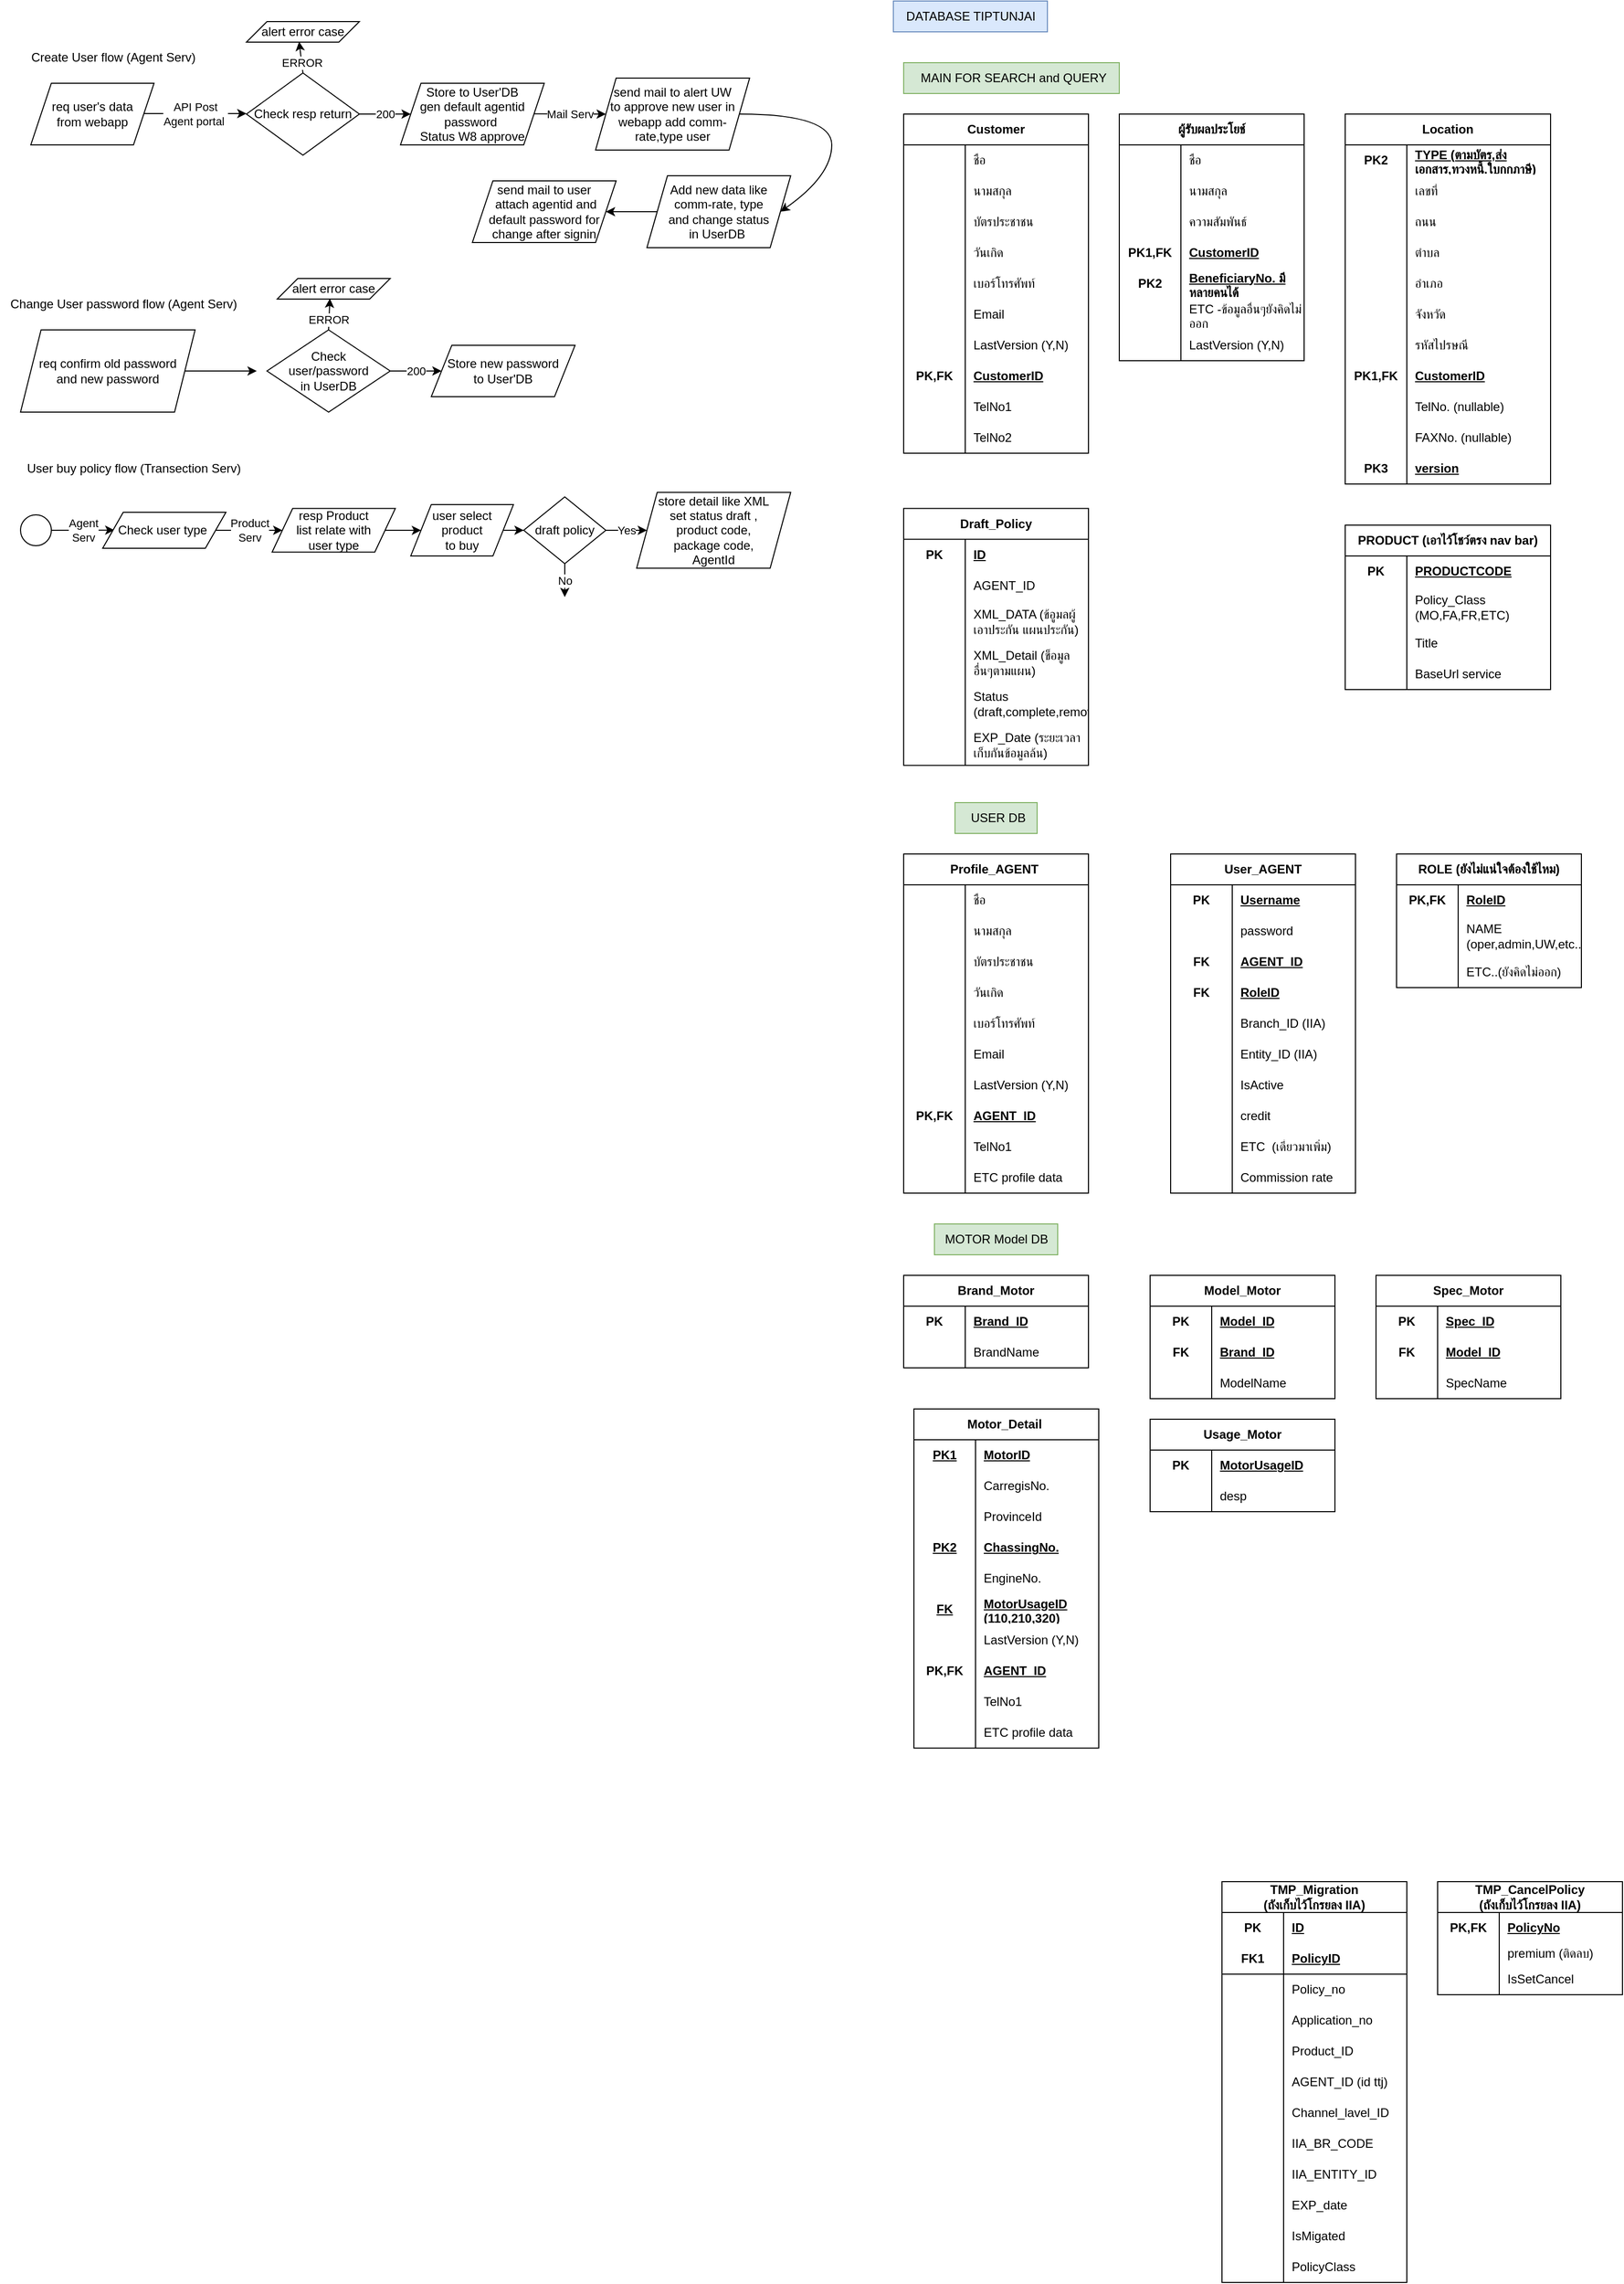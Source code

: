 <mxfile version="21.3.6" type="github">
  <diagram name="Page-1" id="44JI4C8R31M0oAdyuukS">
    <mxGraphModel dx="704" dy="3687" grid="1" gridSize="10" guides="1" tooltips="1" connect="1" arrows="1" fold="1" page="1" pageScale="1" pageWidth="850" pageHeight="1100" math="0" shadow="0">
      <root>
        <mxCell id="0" />
        <mxCell id="1" parent="0" />
        <mxCell id="BxGnbzMDGsEj_S8abmfZ-5" value="Create User flow (Agent Serv)" style="text;html=1;align=center;verticalAlign=middle;resizable=0;points=[];autosize=1;strokeColor=none;fillColor=none;" vertex="1" parent="1">
          <mxGeometry x="30" y="-3240" width="180" height="30" as="geometry" />
        </mxCell>
        <mxCell id="BxGnbzMDGsEj_S8abmfZ-6" value="req user&#39;s data &lt;br&gt;from webapp" style="shape=parallelogram;perimeter=parallelogramPerimeter;whiteSpace=wrap;html=1;fixedSize=1;" vertex="1" parent="1">
          <mxGeometry x="40" y="-3200" width="120" height="60" as="geometry" />
        </mxCell>
        <mxCell id="BxGnbzMDGsEj_S8abmfZ-7" value="" style="endArrow=classic;html=1;rounded=0;" edge="1" parent="1">
          <mxGeometry relative="1" as="geometry">
            <mxPoint x="150" y="-3170.5" as="sourcePoint" />
            <mxPoint x="250" y="-3170.5" as="targetPoint" />
          </mxGeometry>
        </mxCell>
        <mxCell id="BxGnbzMDGsEj_S8abmfZ-8" value="API Post&lt;br&gt;Agent portal&amp;nbsp;" style="edgeLabel;resizable=0;html=1;align=center;verticalAlign=middle;" connectable="0" vertex="1" parent="BxGnbzMDGsEj_S8abmfZ-7">
          <mxGeometry relative="1" as="geometry" />
        </mxCell>
        <mxCell id="BxGnbzMDGsEj_S8abmfZ-10" value="Check resp return" style="rhombus;whiteSpace=wrap;html=1;" vertex="1" parent="1">
          <mxGeometry x="250" y="-3210" width="110" height="80" as="geometry" />
        </mxCell>
        <mxCell id="BxGnbzMDGsEj_S8abmfZ-11" value="ERROR" style="edgeStyle=none;orthogonalLoop=1;jettySize=auto;html=1;rounded=0;exitX=0.5;exitY=0;exitDx=0;exitDy=0;entryX=0.466;entryY=0.976;entryDx=0;entryDy=0;entryPerimeter=0;" edge="1" parent="1" source="BxGnbzMDGsEj_S8abmfZ-10" target="BxGnbzMDGsEj_S8abmfZ-16">
          <mxGeometry x="-0.333" width="80" relative="1" as="geometry">
            <mxPoint x="304.76" y="-3130" as="sourcePoint" />
            <mxPoint x="305" y="-3100" as="targetPoint" />
            <Array as="points" />
            <mxPoint as="offset" />
          </mxGeometry>
        </mxCell>
        <mxCell id="BxGnbzMDGsEj_S8abmfZ-12" value="200" style="edgeStyle=none;orthogonalLoop=1;jettySize=auto;html=1;rounded=0;" edge="1" parent="1">
          <mxGeometry width="80" relative="1" as="geometry">
            <mxPoint x="360" y="-3170" as="sourcePoint" />
            <mxPoint x="410" y="-3170" as="targetPoint" />
            <Array as="points" />
            <mxPoint as="offset" />
          </mxGeometry>
        </mxCell>
        <mxCell id="BxGnbzMDGsEj_S8abmfZ-13" value="Store to User&#39;DB&lt;br&gt;gen default agentid&lt;br&gt;password&amp;nbsp;&lt;br&gt;Status W8 approve" style="shape=parallelogram;perimeter=parallelogramPerimeter;whiteSpace=wrap;html=1;fixedSize=1;" vertex="1" parent="1">
          <mxGeometry x="400" y="-3200" width="140" height="60" as="geometry" />
        </mxCell>
        <mxCell id="BxGnbzMDGsEj_S8abmfZ-14" value="Mail Serv" style="edgeStyle=none;orthogonalLoop=1;jettySize=auto;html=1;rounded=0;entryX=0;entryY=0.5;entryDx=0;entryDy=0;" edge="1" parent="1" target="BxGnbzMDGsEj_S8abmfZ-15">
          <mxGeometry x="0.009" width="80" relative="1" as="geometry">
            <mxPoint x="530" y="-3170.24" as="sourcePoint" />
            <mxPoint x="590" y="-3170" as="targetPoint" />
            <Array as="points" />
            <mxPoint as="offset" />
          </mxGeometry>
        </mxCell>
        <mxCell id="BxGnbzMDGsEj_S8abmfZ-15" value="send mail to alert UW &lt;br&gt;to approve new user in webapp add comm-rate,type user" style="shape=parallelogram;perimeter=parallelogramPerimeter;whiteSpace=wrap;html=1;fixedSize=1;" vertex="1" parent="1">
          <mxGeometry x="590" y="-3205" width="150" height="70" as="geometry" />
        </mxCell>
        <mxCell id="BxGnbzMDGsEj_S8abmfZ-16" value="alert error case" style="shape=parallelogram;perimeter=parallelogramPerimeter;whiteSpace=wrap;html=1;fixedSize=1;" vertex="1" parent="1">
          <mxGeometry x="250" y="-3260" width="110" height="20" as="geometry" />
        </mxCell>
        <mxCell id="BxGnbzMDGsEj_S8abmfZ-17" value="" style="curved=1;endArrow=classic;html=1;rounded=0;entryX=1;entryY=0.5;entryDx=0;entryDy=0;" edge="1" parent="1" target="BxGnbzMDGsEj_S8abmfZ-18">
          <mxGeometry width="50" height="50" relative="1" as="geometry">
            <mxPoint x="730" y="-3170" as="sourcePoint" />
            <mxPoint x="750" y="-3100" as="targetPoint" />
            <Array as="points">
              <mxPoint x="820" y="-3170" />
              <mxPoint x="820" y="-3110" />
            </Array>
          </mxGeometry>
        </mxCell>
        <mxCell id="BxGnbzMDGsEj_S8abmfZ-18" value="Add new data like &lt;br&gt;comm-rate, type &lt;br&gt;and&amp;nbsp;change status &lt;br&gt;in UserDB&amp;nbsp;" style="shape=parallelogram;perimeter=parallelogramPerimeter;whiteSpace=wrap;html=1;fixedSize=1;" vertex="1" parent="1">
          <mxGeometry x="640" y="-3110" width="140" height="70" as="geometry" />
        </mxCell>
        <mxCell id="BxGnbzMDGsEj_S8abmfZ-19" value="" style="endArrow=classic;html=1;rounded=0;exitX=0;exitY=0.5;exitDx=0;exitDy=0;" edge="1" parent="1" source="BxGnbzMDGsEj_S8abmfZ-18">
          <mxGeometry width="50" height="50" relative="1" as="geometry">
            <mxPoint x="490" y="-3080" as="sourcePoint" />
            <mxPoint x="600" y="-3075" as="targetPoint" />
          </mxGeometry>
        </mxCell>
        <mxCell id="BxGnbzMDGsEj_S8abmfZ-20" value="send mail to user&lt;br&gt;&amp;nbsp;attach agentid and default password for change after signin" style="shape=parallelogram;perimeter=parallelogramPerimeter;whiteSpace=wrap;html=1;fixedSize=1;" vertex="1" parent="1">
          <mxGeometry x="470" y="-3105" width="140" height="60" as="geometry" />
        </mxCell>
        <mxCell id="BxGnbzMDGsEj_S8abmfZ-21" value="Change User password flow (Agent Serv)" style="text;html=1;align=center;verticalAlign=middle;resizable=0;points=[];autosize=1;strokeColor=none;fillColor=none;" vertex="1" parent="1">
          <mxGeometry x="10" y="-3000" width="240" height="30" as="geometry" />
        </mxCell>
        <mxCell id="BxGnbzMDGsEj_S8abmfZ-22" value="req confirm old password &lt;br&gt;and new password" style="shape=parallelogram;perimeter=parallelogramPerimeter;whiteSpace=wrap;html=1;fixedSize=1;" vertex="1" parent="1">
          <mxGeometry x="30" y="-2960" width="170" height="80" as="geometry" />
        </mxCell>
        <mxCell id="BxGnbzMDGsEj_S8abmfZ-23" value="" style="endArrow=classic;html=1;rounded=0;exitX=1;exitY=0.5;exitDx=0;exitDy=0;" edge="1" parent="1" source="BxGnbzMDGsEj_S8abmfZ-22">
          <mxGeometry width="50" height="50" relative="1" as="geometry">
            <mxPoint x="400" y="-2940" as="sourcePoint" />
            <mxPoint x="260" y="-2920" as="targetPoint" />
          </mxGeometry>
        </mxCell>
        <mxCell id="BxGnbzMDGsEj_S8abmfZ-24" value="Check &lt;br&gt;user/password&lt;br&gt;in UserDB" style="rhombus;whiteSpace=wrap;html=1;" vertex="1" parent="1">
          <mxGeometry x="270" y="-2960" width="120" height="80" as="geometry" />
        </mxCell>
        <mxCell id="BxGnbzMDGsEj_S8abmfZ-25" value="ERROR" style="edgeStyle=none;orthogonalLoop=1;jettySize=auto;html=1;rounded=0;exitX=0.5;exitY=0;exitDx=0;exitDy=0;entryX=0.466;entryY=0.976;entryDx=0;entryDy=0;entryPerimeter=0;" edge="1" parent="1" target="BxGnbzMDGsEj_S8abmfZ-28" source="BxGnbzMDGsEj_S8abmfZ-24">
          <mxGeometry x="-0.333" width="80" relative="1" as="geometry">
            <mxPoint x="335" y="-2960" as="sourcePoint" />
            <mxPoint x="335" y="-2850" as="targetPoint" />
            <Array as="points" />
            <mxPoint as="offset" />
          </mxGeometry>
        </mxCell>
        <mxCell id="BxGnbzMDGsEj_S8abmfZ-26" value="200" style="edgeStyle=none;orthogonalLoop=1;jettySize=auto;html=1;rounded=0;entryX=0;entryY=0.5;entryDx=0;entryDy=0;" edge="1" parent="1" target="BxGnbzMDGsEj_S8abmfZ-27">
          <mxGeometry width="80" relative="1" as="geometry">
            <mxPoint x="390" y="-2920" as="sourcePoint" />
            <mxPoint x="450" y="-2920" as="targetPoint" />
            <Array as="points" />
            <mxPoint as="offset" />
          </mxGeometry>
        </mxCell>
        <mxCell id="BxGnbzMDGsEj_S8abmfZ-27" value="Store new password&lt;br&gt;to User&#39;DB&lt;br&gt;" style="shape=parallelogram;perimeter=parallelogramPerimeter;whiteSpace=wrap;html=1;fixedSize=1;" vertex="1" parent="1">
          <mxGeometry x="430" y="-2945" width="140" height="50" as="geometry" />
        </mxCell>
        <mxCell id="BxGnbzMDGsEj_S8abmfZ-28" value="alert error case" style="shape=parallelogram;perimeter=parallelogramPerimeter;whiteSpace=wrap;html=1;fixedSize=1;" vertex="1" parent="1">
          <mxGeometry x="280" y="-3010" width="110" height="20" as="geometry" />
        </mxCell>
        <mxCell id="BxGnbzMDGsEj_S8abmfZ-29" value="User buy policy flow (Transection Serv)" style="text;html=1;align=center;verticalAlign=middle;resizable=0;points=[];autosize=1;strokeColor=none;fillColor=none;" vertex="1" parent="1">
          <mxGeometry x="25" y="-2840" width="230" height="30" as="geometry" />
        </mxCell>
        <mxCell id="BxGnbzMDGsEj_S8abmfZ-30" value="" style="ellipse;whiteSpace=wrap;html=1;aspect=fixed;" vertex="1" parent="1">
          <mxGeometry x="30" y="-2780" width="30" height="30" as="geometry" />
        </mxCell>
        <mxCell id="BxGnbzMDGsEj_S8abmfZ-31" value="" style="endArrow=classic;html=1;rounded=0;exitX=1;exitY=0.5;exitDx=0;exitDy=0;entryX=0.095;entryY=0.495;entryDx=0;entryDy=0;entryPerimeter=0;" edge="1" parent="1" source="BxGnbzMDGsEj_S8abmfZ-30" target="BxGnbzMDGsEj_S8abmfZ-33">
          <mxGeometry relative="1" as="geometry">
            <mxPoint x="70" y="-2765.38" as="sourcePoint" />
            <mxPoint x="130" y="-2765" as="targetPoint" />
          </mxGeometry>
        </mxCell>
        <mxCell id="BxGnbzMDGsEj_S8abmfZ-32" value="Agent &lt;br&gt;Serv" style="edgeLabel;resizable=0;html=1;align=center;verticalAlign=middle;" connectable="0" vertex="1" parent="BxGnbzMDGsEj_S8abmfZ-31">
          <mxGeometry relative="1" as="geometry" />
        </mxCell>
        <mxCell id="BxGnbzMDGsEj_S8abmfZ-33" value="Check user type&amp;nbsp;" style="shape=parallelogram;perimeter=parallelogramPerimeter;whiteSpace=wrap;html=1;fixedSize=1;" vertex="1" parent="1">
          <mxGeometry x="110" y="-2782.5" width="120" height="35" as="geometry" />
        </mxCell>
        <mxCell id="BxGnbzMDGsEj_S8abmfZ-34" value="" style="endArrow=classic;html=1;rounded=0;exitX=1;exitY=0.5;exitDx=0;exitDy=0;entryX=0;entryY=0.5;entryDx=0;entryDy=0;" edge="1" parent="1" source="BxGnbzMDGsEj_S8abmfZ-33" target="BxGnbzMDGsEj_S8abmfZ-36">
          <mxGeometry relative="1" as="geometry">
            <mxPoint x="210" y="-2770" as="sourcePoint" />
            <mxPoint x="290" y="-2765" as="targetPoint" />
          </mxGeometry>
        </mxCell>
        <mxCell id="BxGnbzMDGsEj_S8abmfZ-35" value="Product&lt;br&gt;Serv" style="edgeLabel;resizable=0;html=1;align=center;verticalAlign=middle;" connectable="0" vertex="1" parent="BxGnbzMDGsEj_S8abmfZ-34">
          <mxGeometry relative="1" as="geometry" />
        </mxCell>
        <mxCell id="BxGnbzMDGsEj_S8abmfZ-42" style="edgeStyle=orthogonalEdgeStyle;rounded=0;orthogonalLoop=1;jettySize=auto;html=1;entryX=0;entryY=0.5;entryDx=0;entryDy=0;" edge="1" parent="1" source="BxGnbzMDGsEj_S8abmfZ-36" target="BxGnbzMDGsEj_S8abmfZ-40">
          <mxGeometry relative="1" as="geometry" />
        </mxCell>
        <mxCell id="BxGnbzMDGsEj_S8abmfZ-36" value="resp Product &lt;br&gt;list relate with &lt;br&gt;user type" style="shape=parallelogram;perimeter=parallelogramPerimeter;whiteSpace=wrap;html=1;fixedSize=1;" vertex="1" parent="1">
          <mxGeometry x="275" y="-2786.25" width="120" height="42.5" as="geometry" />
        </mxCell>
        <mxCell id="BxGnbzMDGsEj_S8abmfZ-44" value="" style="edgeStyle=orthogonalEdgeStyle;rounded=0;orthogonalLoop=1;jettySize=auto;html=1;entryX=0;entryY=0.5;entryDx=0;entryDy=0;" edge="1" parent="1" source="BxGnbzMDGsEj_S8abmfZ-40" target="BxGnbzMDGsEj_S8abmfZ-45">
          <mxGeometry relative="1" as="geometry">
            <mxPoint x="530" y="-2765" as="targetPoint" />
            <Array as="points" />
          </mxGeometry>
        </mxCell>
        <mxCell id="BxGnbzMDGsEj_S8abmfZ-40" value="user select product &lt;br&gt;to buy" style="shape=parallelogram;perimeter=parallelogramPerimeter;whiteSpace=wrap;html=1;fixedSize=1;" vertex="1" parent="1">
          <mxGeometry x="410" y="-2790" width="100" height="50" as="geometry" />
        </mxCell>
        <mxCell id="BxGnbzMDGsEj_S8abmfZ-45" value="draft policy" style="rhombus;whiteSpace=wrap;html=1;" vertex="1" parent="1">
          <mxGeometry x="520" y="-2797.5" width="80" height="65" as="geometry" />
        </mxCell>
        <mxCell id="BxGnbzMDGsEj_S8abmfZ-46" value="" style="endArrow=classic;html=1;rounded=0;exitX=1;exitY=0.5;exitDx=0;exitDy=0;entryX=0;entryY=0.5;entryDx=0;entryDy=0;" edge="1" parent="1" source="BxGnbzMDGsEj_S8abmfZ-45" target="BxGnbzMDGsEj_S8abmfZ-48">
          <mxGeometry relative="1" as="geometry">
            <mxPoint x="610" y="-2765.43" as="sourcePoint" />
            <mxPoint x="640" y="-2765" as="targetPoint" />
          </mxGeometry>
        </mxCell>
        <mxCell id="BxGnbzMDGsEj_S8abmfZ-47" value="Yes" style="edgeLabel;resizable=0;html=1;align=center;verticalAlign=middle;" connectable="0" vertex="1" parent="BxGnbzMDGsEj_S8abmfZ-46">
          <mxGeometry relative="1" as="geometry" />
        </mxCell>
        <mxCell id="BxGnbzMDGsEj_S8abmfZ-48" value="store detail like XML &lt;br&gt;set status draft ,&lt;br&gt;product code, &lt;br&gt;package code,&lt;br&gt;AgentId" style="shape=parallelogram;perimeter=parallelogramPerimeter;whiteSpace=wrap;html=1;fixedSize=1;" vertex="1" parent="1">
          <mxGeometry x="630" y="-2801.88" width="150" height="73.75" as="geometry" />
        </mxCell>
        <mxCell id="BxGnbzMDGsEj_S8abmfZ-49" value="" style="endArrow=classic;html=1;rounded=0;exitX=0.5;exitY=1;exitDx=0;exitDy=0;" edge="1" parent="1" source="BxGnbzMDGsEj_S8abmfZ-45">
          <mxGeometry relative="1" as="geometry">
            <mxPoint x="530" y="-2740" as="sourcePoint" />
            <mxPoint x="560" y="-2700" as="targetPoint" />
          </mxGeometry>
        </mxCell>
        <mxCell id="BxGnbzMDGsEj_S8abmfZ-50" value="No" style="edgeLabel;resizable=0;html=1;align=center;verticalAlign=middle;" connectable="0" vertex="1" parent="BxGnbzMDGsEj_S8abmfZ-49">
          <mxGeometry relative="1" as="geometry" />
        </mxCell>
        <mxCell id="BxGnbzMDGsEj_S8abmfZ-51" value="TMP_Migration&lt;br&gt;(ถังเก็บไว้โกรยลง IIA)" style="shape=table;startSize=30;container=1;collapsible=1;childLayout=tableLayout;fixedRows=1;rowLines=0;fontStyle=1;align=center;resizeLast=1;html=1;whiteSpace=wrap;" vertex="1" parent="1">
          <mxGeometry x="1200" y="-1450" width="180" height="390" as="geometry" />
        </mxCell>
        <mxCell id="BxGnbzMDGsEj_S8abmfZ-52" value="" style="shape=tableRow;horizontal=0;startSize=0;swimlaneHead=0;swimlaneBody=0;fillColor=none;collapsible=0;dropTarget=0;points=[[0,0.5],[1,0.5]];portConstraint=eastwest;top=0;left=0;right=0;bottom=0;html=1;" vertex="1" parent="BxGnbzMDGsEj_S8abmfZ-51">
          <mxGeometry y="30" width="180" height="30" as="geometry" />
        </mxCell>
        <mxCell id="BxGnbzMDGsEj_S8abmfZ-53" value="PK" style="shape=partialRectangle;connectable=0;fillColor=none;top=0;left=0;bottom=0;right=0;fontStyle=1;overflow=hidden;html=1;whiteSpace=wrap;" vertex="1" parent="BxGnbzMDGsEj_S8abmfZ-52">
          <mxGeometry width="60" height="30" as="geometry">
            <mxRectangle width="60" height="30" as="alternateBounds" />
          </mxGeometry>
        </mxCell>
        <mxCell id="BxGnbzMDGsEj_S8abmfZ-54" value="ID" style="shape=partialRectangle;connectable=0;fillColor=none;top=0;left=0;bottom=0;right=0;align=left;spacingLeft=6;fontStyle=5;overflow=hidden;html=1;whiteSpace=wrap;" vertex="1" parent="BxGnbzMDGsEj_S8abmfZ-52">
          <mxGeometry x="60" width="120" height="30" as="geometry">
            <mxRectangle width="120" height="30" as="alternateBounds" />
          </mxGeometry>
        </mxCell>
        <mxCell id="BxGnbzMDGsEj_S8abmfZ-55" value="" style="shape=tableRow;horizontal=0;startSize=0;swimlaneHead=0;swimlaneBody=0;fillColor=none;collapsible=0;dropTarget=0;points=[[0,0.5],[1,0.5]];portConstraint=eastwest;top=0;left=0;right=0;bottom=1;html=1;" vertex="1" parent="BxGnbzMDGsEj_S8abmfZ-51">
          <mxGeometry y="60" width="180" height="30" as="geometry" />
        </mxCell>
        <mxCell id="BxGnbzMDGsEj_S8abmfZ-56" value="FK1" style="shape=partialRectangle;connectable=0;fillColor=none;top=0;left=0;bottom=0;right=0;fontStyle=1;overflow=hidden;html=1;whiteSpace=wrap;" vertex="1" parent="BxGnbzMDGsEj_S8abmfZ-55">
          <mxGeometry width="60" height="30" as="geometry">
            <mxRectangle width="60" height="30" as="alternateBounds" />
          </mxGeometry>
        </mxCell>
        <mxCell id="BxGnbzMDGsEj_S8abmfZ-57" value="PolicyID" style="shape=partialRectangle;connectable=0;fillColor=none;top=0;left=0;bottom=0;right=0;align=left;spacingLeft=6;fontStyle=5;overflow=hidden;html=1;whiteSpace=wrap;" vertex="1" parent="BxGnbzMDGsEj_S8abmfZ-55">
          <mxGeometry x="60" width="120" height="30" as="geometry">
            <mxRectangle width="120" height="30" as="alternateBounds" />
          </mxGeometry>
        </mxCell>
        <mxCell id="BxGnbzMDGsEj_S8abmfZ-58" value="" style="shape=tableRow;horizontal=0;startSize=0;swimlaneHead=0;swimlaneBody=0;fillColor=none;collapsible=0;dropTarget=0;points=[[0,0.5],[1,0.5]];portConstraint=eastwest;top=0;left=0;right=0;bottom=0;html=1;" vertex="1" parent="BxGnbzMDGsEj_S8abmfZ-51">
          <mxGeometry y="90" width="180" height="30" as="geometry" />
        </mxCell>
        <mxCell id="BxGnbzMDGsEj_S8abmfZ-59" value="" style="shape=partialRectangle;connectable=0;fillColor=none;top=0;left=0;bottom=0;right=0;editable=1;overflow=hidden;html=1;whiteSpace=wrap;" vertex="1" parent="BxGnbzMDGsEj_S8abmfZ-58">
          <mxGeometry width="60" height="30" as="geometry">
            <mxRectangle width="60" height="30" as="alternateBounds" />
          </mxGeometry>
        </mxCell>
        <mxCell id="BxGnbzMDGsEj_S8abmfZ-60" value="Policy_no" style="shape=partialRectangle;connectable=0;fillColor=none;top=0;left=0;bottom=0;right=0;align=left;spacingLeft=6;overflow=hidden;html=1;whiteSpace=wrap;" vertex="1" parent="BxGnbzMDGsEj_S8abmfZ-58">
          <mxGeometry x="60" width="120" height="30" as="geometry">
            <mxRectangle width="120" height="30" as="alternateBounds" />
          </mxGeometry>
        </mxCell>
        <mxCell id="BxGnbzMDGsEj_S8abmfZ-61" value="" style="shape=tableRow;horizontal=0;startSize=0;swimlaneHead=0;swimlaneBody=0;fillColor=none;collapsible=0;dropTarget=0;points=[[0,0.5],[1,0.5]];portConstraint=eastwest;top=0;left=0;right=0;bottom=0;html=1;" vertex="1" parent="BxGnbzMDGsEj_S8abmfZ-51">
          <mxGeometry y="120" width="180" height="30" as="geometry" />
        </mxCell>
        <mxCell id="BxGnbzMDGsEj_S8abmfZ-62" value="" style="shape=partialRectangle;connectable=0;fillColor=none;top=0;left=0;bottom=0;right=0;editable=1;overflow=hidden;html=1;whiteSpace=wrap;" vertex="1" parent="BxGnbzMDGsEj_S8abmfZ-61">
          <mxGeometry width="60" height="30" as="geometry">
            <mxRectangle width="60" height="30" as="alternateBounds" />
          </mxGeometry>
        </mxCell>
        <mxCell id="BxGnbzMDGsEj_S8abmfZ-63" value="Application_no" style="shape=partialRectangle;connectable=0;fillColor=none;top=0;left=0;bottom=0;right=0;align=left;spacingLeft=6;overflow=hidden;html=1;whiteSpace=wrap;" vertex="1" parent="BxGnbzMDGsEj_S8abmfZ-61">
          <mxGeometry x="60" width="120" height="30" as="geometry">
            <mxRectangle width="120" height="30" as="alternateBounds" />
          </mxGeometry>
        </mxCell>
        <mxCell id="BxGnbzMDGsEj_S8abmfZ-72" value="" style="shape=tableRow;horizontal=0;startSize=0;swimlaneHead=0;swimlaneBody=0;fillColor=none;collapsible=0;dropTarget=0;points=[[0,0.5],[1,0.5]];portConstraint=eastwest;top=0;left=0;right=0;bottom=0;html=1;" vertex="1" parent="BxGnbzMDGsEj_S8abmfZ-51">
          <mxGeometry y="150" width="180" height="30" as="geometry" />
        </mxCell>
        <mxCell id="BxGnbzMDGsEj_S8abmfZ-73" value="" style="shape=partialRectangle;connectable=0;fillColor=none;top=0;left=0;bottom=0;right=0;editable=1;overflow=hidden;html=1;whiteSpace=wrap;" vertex="1" parent="BxGnbzMDGsEj_S8abmfZ-72">
          <mxGeometry width="60" height="30" as="geometry">
            <mxRectangle width="60" height="30" as="alternateBounds" />
          </mxGeometry>
        </mxCell>
        <mxCell id="BxGnbzMDGsEj_S8abmfZ-74" value="Product_ID" style="shape=partialRectangle;connectable=0;fillColor=none;top=0;left=0;bottom=0;right=0;align=left;spacingLeft=6;overflow=hidden;html=1;whiteSpace=wrap;" vertex="1" parent="BxGnbzMDGsEj_S8abmfZ-72">
          <mxGeometry x="60" width="120" height="30" as="geometry">
            <mxRectangle width="120" height="30" as="alternateBounds" />
          </mxGeometry>
        </mxCell>
        <mxCell id="BxGnbzMDGsEj_S8abmfZ-91" value="" style="shape=tableRow;horizontal=0;startSize=0;swimlaneHead=0;swimlaneBody=0;fillColor=none;collapsible=0;dropTarget=0;points=[[0,0.5],[1,0.5]];portConstraint=eastwest;top=0;left=0;right=0;bottom=0;html=1;" vertex="1" parent="BxGnbzMDGsEj_S8abmfZ-51">
          <mxGeometry y="180" width="180" height="30" as="geometry" />
        </mxCell>
        <mxCell id="BxGnbzMDGsEj_S8abmfZ-92" value="" style="shape=partialRectangle;connectable=0;fillColor=none;top=0;left=0;bottom=0;right=0;editable=1;overflow=hidden;html=1;whiteSpace=wrap;" vertex="1" parent="BxGnbzMDGsEj_S8abmfZ-91">
          <mxGeometry width="60" height="30" as="geometry">
            <mxRectangle width="60" height="30" as="alternateBounds" />
          </mxGeometry>
        </mxCell>
        <mxCell id="BxGnbzMDGsEj_S8abmfZ-93" value="AGENT_ID (id ttj)" style="shape=partialRectangle;connectable=0;fillColor=none;top=0;left=0;bottom=0;right=0;align=left;spacingLeft=6;overflow=hidden;html=1;whiteSpace=wrap;" vertex="1" parent="BxGnbzMDGsEj_S8abmfZ-91">
          <mxGeometry x="60" width="120" height="30" as="geometry">
            <mxRectangle width="120" height="30" as="alternateBounds" />
          </mxGeometry>
        </mxCell>
        <mxCell id="BxGnbzMDGsEj_S8abmfZ-94" value="" style="shape=tableRow;horizontal=0;startSize=0;swimlaneHead=0;swimlaneBody=0;fillColor=none;collapsible=0;dropTarget=0;points=[[0,0.5],[1,0.5]];portConstraint=eastwest;top=0;left=0;right=0;bottom=0;html=1;" vertex="1" parent="BxGnbzMDGsEj_S8abmfZ-51">
          <mxGeometry y="210" width="180" height="30" as="geometry" />
        </mxCell>
        <mxCell id="BxGnbzMDGsEj_S8abmfZ-95" value="" style="shape=partialRectangle;connectable=0;fillColor=none;top=0;left=0;bottom=0;right=0;editable=1;overflow=hidden;html=1;whiteSpace=wrap;" vertex="1" parent="BxGnbzMDGsEj_S8abmfZ-94">
          <mxGeometry width="60" height="30" as="geometry">
            <mxRectangle width="60" height="30" as="alternateBounds" />
          </mxGeometry>
        </mxCell>
        <mxCell id="BxGnbzMDGsEj_S8abmfZ-96" value="Channel_lavel_ID" style="shape=partialRectangle;connectable=0;fillColor=none;top=0;left=0;bottom=0;right=0;align=left;spacingLeft=6;overflow=hidden;html=1;whiteSpace=wrap;" vertex="1" parent="BxGnbzMDGsEj_S8abmfZ-94">
          <mxGeometry x="60" width="120" height="30" as="geometry">
            <mxRectangle width="120" height="30" as="alternateBounds" />
          </mxGeometry>
        </mxCell>
        <mxCell id="BxGnbzMDGsEj_S8abmfZ-97" value="" style="shape=tableRow;horizontal=0;startSize=0;swimlaneHead=0;swimlaneBody=0;fillColor=none;collapsible=0;dropTarget=0;points=[[0,0.5],[1,0.5]];portConstraint=eastwest;top=0;left=0;right=0;bottom=0;html=1;" vertex="1" parent="BxGnbzMDGsEj_S8abmfZ-51">
          <mxGeometry y="240" width="180" height="30" as="geometry" />
        </mxCell>
        <mxCell id="BxGnbzMDGsEj_S8abmfZ-98" value="" style="shape=partialRectangle;connectable=0;fillColor=none;top=0;left=0;bottom=0;right=0;editable=1;overflow=hidden;html=1;whiteSpace=wrap;" vertex="1" parent="BxGnbzMDGsEj_S8abmfZ-97">
          <mxGeometry width="60" height="30" as="geometry">
            <mxRectangle width="60" height="30" as="alternateBounds" />
          </mxGeometry>
        </mxCell>
        <mxCell id="BxGnbzMDGsEj_S8abmfZ-99" value="IIA_BR_CODE" style="shape=partialRectangle;connectable=0;fillColor=none;top=0;left=0;bottom=0;right=0;align=left;spacingLeft=6;overflow=hidden;html=1;whiteSpace=wrap;" vertex="1" parent="BxGnbzMDGsEj_S8abmfZ-97">
          <mxGeometry x="60" width="120" height="30" as="geometry">
            <mxRectangle width="120" height="30" as="alternateBounds" />
          </mxGeometry>
        </mxCell>
        <mxCell id="BxGnbzMDGsEj_S8abmfZ-100" value="" style="shape=tableRow;horizontal=0;startSize=0;swimlaneHead=0;swimlaneBody=0;fillColor=none;collapsible=0;dropTarget=0;points=[[0,0.5],[1,0.5]];portConstraint=eastwest;top=0;left=0;right=0;bottom=0;html=1;" vertex="1" parent="BxGnbzMDGsEj_S8abmfZ-51">
          <mxGeometry y="270" width="180" height="30" as="geometry" />
        </mxCell>
        <mxCell id="BxGnbzMDGsEj_S8abmfZ-101" value="" style="shape=partialRectangle;connectable=0;fillColor=none;top=0;left=0;bottom=0;right=0;editable=1;overflow=hidden;html=1;whiteSpace=wrap;" vertex="1" parent="BxGnbzMDGsEj_S8abmfZ-100">
          <mxGeometry width="60" height="30" as="geometry">
            <mxRectangle width="60" height="30" as="alternateBounds" />
          </mxGeometry>
        </mxCell>
        <mxCell id="BxGnbzMDGsEj_S8abmfZ-102" value="IIA_ENTITY_ID" style="shape=partialRectangle;connectable=0;fillColor=none;top=0;left=0;bottom=0;right=0;align=left;spacingLeft=6;overflow=hidden;html=1;whiteSpace=wrap;" vertex="1" parent="BxGnbzMDGsEj_S8abmfZ-100">
          <mxGeometry x="60" width="120" height="30" as="geometry">
            <mxRectangle width="120" height="30" as="alternateBounds" />
          </mxGeometry>
        </mxCell>
        <mxCell id="BxGnbzMDGsEj_S8abmfZ-103" value="" style="shape=tableRow;horizontal=0;startSize=0;swimlaneHead=0;swimlaneBody=0;fillColor=none;collapsible=0;dropTarget=0;points=[[0,0.5],[1,0.5]];portConstraint=eastwest;top=0;left=0;right=0;bottom=0;html=1;" vertex="1" parent="BxGnbzMDGsEj_S8abmfZ-51">
          <mxGeometry y="300" width="180" height="30" as="geometry" />
        </mxCell>
        <mxCell id="BxGnbzMDGsEj_S8abmfZ-104" value="" style="shape=partialRectangle;connectable=0;fillColor=none;top=0;left=0;bottom=0;right=0;editable=1;overflow=hidden;html=1;whiteSpace=wrap;" vertex="1" parent="BxGnbzMDGsEj_S8abmfZ-103">
          <mxGeometry width="60" height="30" as="geometry">
            <mxRectangle width="60" height="30" as="alternateBounds" />
          </mxGeometry>
        </mxCell>
        <mxCell id="BxGnbzMDGsEj_S8abmfZ-105" value="EXP_date" style="shape=partialRectangle;connectable=0;fillColor=none;top=0;left=0;bottom=0;right=0;align=left;spacingLeft=6;overflow=hidden;html=1;whiteSpace=wrap;" vertex="1" parent="BxGnbzMDGsEj_S8abmfZ-103">
          <mxGeometry x="60" width="120" height="30" as="geometry">
            <mxRectangle width="120" height="30" as="alternateBounds" />
          </mxGeometry>
        </mxCell>
        <mxCell id="BxGnbzMDGsEj_S8abmfZ-106" value="" style="shape=tableRow;horizontal=0;startSize=0;swimlaneHead=0;swimlaneBody=0;fillColor=none;collapsible=0;dropTarget=0;points=[[0,0.5],[1,0.5]];portConstraint=eastwest;top=0;left=0;right=0;bottom=0;html=1;" vertex="1" parent="BxGnbzMDGsEj_S8abmfZ-51">
          <mxGeometry y="330" width="180" height="30" as="geometry" />
        </mxCell>
        <mxCell id="BxGnbzMDGsEj_S8abmfZ-107" value="" style="shape=partialRectangle;connectable=0;fillColor=none;top=0;left=0;bottom=0;right=0;editable=1;overflow=hidden;html=1;whiteSpace=wrap;" vertex="1" parent="BxGnbzMDGsEj_S8abmfZ-106">
          <mxGeometry width="60" height="30" as="geometry">
            <mxRectangle width="60" height="30" as="alternateBounds" />
          </mxGeometry>
        </mxCell>
        <mxCell id="BxGnbzMDGsEj_S8abmfZ-108" value="IsMigated" style="shape=partialRectangle;connectable=0;fillColor=none;top=0;left=0;bottom=0;right=0;align=left;spacingLeft=6;overflow=hidden;html=1;whiteSpace=wrap;" vertex="1" parent="BxGnbzMDGsEj_S8abmfZ-106">
          <mxGeometry x="60" width="120" height="30" as="geometry">
            <mxRectangle width="120" height="30" as="alternateBounds" />
          </mxGeometry>
        </mxCell>
        <mxCell id="BxGnbzMDGsEj_S8abmfZ-109" value="" style="shape=tableRow;horizontal=0;startSize=0;swimlaneHead=0;swimlaneBody=0;fillColor=none;collapsible=0;dropTarget=0;points=[[0,0.5],[1,0.5]];portConstraint=eastwest;top=0;left=0;right=0;bottom=0;html=1;" vertex="1" parent="BxGnbzMDGsEj_S8abmfZ-51">
          <mxGeometry y="360" width="180" height="30" as="geometry" />
        </mxCell>
        <mxCell id="BxGnbzMDGsEj_S8abmfZ-110" value="" style="shape=partialRectangle;connectable=0;fillColor=none;top=0;left=0;bottom=0;right=0;editable=1;overflow=hidden;html=1;whiteSpace=wrap;" vertex="1" parent="BxGnbzMDGsEj_S8abmfZ-109">
          <mxGeometry width="60" height="30" as="geometry">
            <mxRectangle width="60" height="30" as="alternateBounds" />
          </mxGeometry>
        </mxCell>
        <mxCell id="BxGnbzMDGsEj_S8abmfZ-111" value="PolicyClass" style="shape=partialRectangle;connectable=0;fillColor=none;top=0;left=0;bottom=0;right=0;align=left;spacingLeft=6;overflow=hidden;html=1;whiteSpace=wrap;" vertex="1" parent="BxGnbzMDGsEj_S8abmfZ-109">
          <mxGeometry x="60" width="120" height="30" as="geometry">
            <mxRectangle width="120" height="30" as="alternateBounds" />
          </mxGeometry>
        </mxCell>
        <mxCell id="BxGnbzMDGsEj_S8abmfZ-64" value="DATABASE TIPTUNJAI" style="text;html=1;align=center;verticalAlign=middle;resizable=0;points=[];autosize=1;strokeColor=#6c8ebf;fillColor=#dae8fc;" vertex="1" parent="1">
          <mxGeometry x="880" y="-3280" width="150" height="30" as="geometry" />
        </mxCell>
        <mxCell id="BxGnbzMDGsEj_S8abmfZ-115" value="TMP_CancelPolicy&lt;br&gt;(ถังเก็บไว้โกรยลง IIA)" style="shape=table;startSize=30;container=1;collapsible=1;childLayout=tableLayout;fixedRows=1;rowLines=0;fontStyle=1;align=center;resizeLast=1;html=1;whiteSpace=wrap;" vertex="1" parent="1">
          <mxGeometry x="1410" y="-1450" width="180" height="110" as="geometry" />
        </mxCell>
        <mxCell id="BxGnbzMDGsEj_S8abmfZ-116" value="" style="shape=tableRow;horizontal=0;startSize=0;swimlaneHead=0;swimlaneBody=0;fillColor=none;collapsible=0;dropTarget=0;points=[[0,0.5],[1,0.5]];portConstraint=eastwest;top=0;left=0;right=0;bottom=0;html=1;strokeWidth=1;opacity=20;rounded=0;perimeterSpacing=1;strokeColor=inherit;" vertex="1" parent="BxGnbzMDGsEj_S8abmfZ-115">
          <mxGeometry y="30" width="180" height="30" as="geometry" />
        </mxCell>
        <mxCell id="BxGnbzMDGsEj_S8abmfZ-117" value="PK,FK" style="shape=partialRectangle;connectable=0;fillColor=none;top=0;left=0;bottom=0;right=0;fontStyle=1;overflow=hidden;html=1;whiteSpace=wrap;" vertex="1" parent="BxGnbzMDGsEj_S8abmfZ-116">
          <mxGeometry width="60" height="30" as="geometry">
            <mxRectangle width="60" height="30" as="alternateBounds" />
          </mxGeometry>
        </mxCell>
        <mxCell id="BxGnbzMDGsEj_S8abmfZ-118" value="PolicyNo" style="shape=partialRectangle;connectable=0;fillColor=none;top=0;left=0;bottom=0;right=0;align=left;spacingLeft=6;fontStyle=5;overflow=hidden;html=1;whiteSpace=wrap;" vertex="1" parent="BxGnbzMDGsEj_S8abmfZ-116">
          <mxGeometry x="60" width="120" height="30" as="geometry">
            <mxRectangle width="120" height="30" as="alternateBounds" />
          </mxGeometry>
        </mxCell>
        <mxCell id="BxGnbzMDGsEj_S8abmfZ-122" value="" style="shape=tableRow;horizontal=0;startSize=0;swimlaneHead=0;swimlaneBody=0;fillColor=none;collapsible=0;dropTarget=0;points=[[0,0.5],[1,0.5]];portConstraint=eastwest;top=0;left=0;right=0;bottom=0;html=1;" vertex="1" parent="BxGnbzMDGsEj_S8abmfZ-115">
          <mxGeometry y="60" width="180" height="20" as="geometry" />
        </mxCell>
        <mxCell id="BxGnbzMDGsEj_S8abmfZ-123" value="" style="shape=partialRectangle;connectable=0;fillColor=none;top=0;left=0;bottom=0;right=0;editable=1;overflow=hidden;html=1;whiteSpace=wrap;" vertex="1" parent="BxGnbzMDGsEj_S8abmfZ-122">
          <mxGeometry width="60" height="20" as="geometry">
            <mxRectangle width="60" height="20" as="alternateBounds" />
          </mxGeometry>
        </mxCell>
        <mxCell id="BxGnbzMDGsEj_S8abmfZ-124" value="premium (ติดลบ)" style="shape=partialRectangle;connectable=0;fillColor=none;top=0;left=0;bottom=0;right=0;align=left;spacingLeft=6;overflow=hidden;html=1;whiteSpace=wrap;" vertex="1" parent="BxGnbzMDGsEj_S8abmfZ-122">
          <mxGeometry x="60" width="120" height="20" as="geometry">
            <mxRectangle width="120" height="20" as="alternateBounds" />
          </mxGeometry>
        </mxCell>
        <mxCell id="BxGnbzMDGsEj_S8abmfZ-125" value="" style="shape=tableRow;horizontal=0;startSize=0;swimlaneHead=0;swimlaneBody=0;fillColor=none;collapsible=0;dropTarget=0;points=[[0,0.5],[1,0.5]];portConstraint=eastwest;top=0;left=0;right=0;bottom=0;html=1;" vertex="1" parent="BxGnbzMDGsEj_S8abmfZ-115">
          <mxGeometry y="80" width="180" height="30" as="geometry" />
        </mxCell>
        <mxCell id="BxGnbzMDGsEj_S8abmfZ-126" value="" style="shape=partialRectangle;connectable=0;fillColor=none;top=0;left=0;bottom=0;right=0;editable=1;overflow=hidden;html=1;whiteSpace=wrap;" vertex="1" parent="BxGnbzMDGsEj_S8abmfZ-125">
          <mxGeometry width="60" height="30" as="geometry">
            <mxRectangle width="60" height="30" as="alternateBounds" />
          </mxGeometry>
        </mxCell>
        <mxCell id="BxGnbzMDGsEj_S8abmfZ-127" value="IsSetCancel" style="shape=partialRectangle;connectable=0;fillColor=none;top=0;left=0;bottom=0;right=0;align=left;spacingLeft=6;overflow=hidden;html=1;whiteSpace=wrap;" vertex="1" parent="BxGnbzMDGsEj_S8abmfZ-125">
          <mxGeometry x="60" width="120" height="30" as="geometry">
            <mxRectangle width="120" height="30" as="alternateBounds" />
          </mxGeometry>
        </mxCell>
        <mxCell id="BxGnbzMDGsEj_S8abmfZ-162" value="Customer" style="shape=table;startSize=30;container=1;collapsible=1;childLayout=tableLayout;fixedRows=1;rowLines=0;fontStyle=1;align=center;resizeLast=1;html=1;whiteSpace=wrap;" vertex="1" parent="1">
          <mxGeometry x="890" y="-3170" width="180" height="330" as="geometry" />
        </mxCell>
        <mxCell id="BxGnbzMDGsEj_S8abmfZ-169" value="" style="shape=tableRow;horizontal=0;startSize=0;swimlaneHead=0;swimlaneBody=0;fillColor=none;collapsible=0;dropTarget=0;points=[[0,0.5],[1,0.5]];portConstraint=eastwest;top=0;left=0;right=0;bottom=0;html=1;" vertex="1" parent="BxGnbzMDGsEj_S8abmfZ-162">
          <mxGeometry y="30" width="180" height="30" as="geometry" />
        </mxCell>
        <mxCell id="BxGnbzMDGsEj_S8abmfZ-170" value="" style="shape=partialRectangle;connectable=0;fillColor=none;top=0;left=0;bottom=0;right=0;editable=1;overflow=hidden;html=1;whiteSpace=wrap;" vertex="1" parent="BxGnbzMDGsEj_S8abmfZ-169">
          <mxGeometry width="60" height="30" as="geometry">
            <mxRectangle width="60" height="30" as="alternateBounds" />
          </mxGeometry>
        </mxCell>
        <mxCell id="BxGnbzMDGsEj_S8abmfZ-171" value="ชื่อ" style="shape=partialRectangle;connectable=0;fillColor=none;top=0;left=0;bottom=0;right=0;align=left;spacingLeft=6;overflow=hidden;html=1;whiteSpace=wrap;" vertex="1" parent="BxGnbzMDGsEj_S8abmfZ-169">
          <mxGeometry x="60" width="120" height="30" as="geometry">
            <mxRectangle width="120" height="30" as="alternateBounds" />
          </mxGeometry>
        </mxCell>
        <mxCell id="BxGnbzMDGsEj_S8abmfZ-172" value="" style="shape=tableRow;horizontal=0;startSize=0;swimlaneHead=0;swimlaneBody=0;fillColor=none;collapsible=0;dropTarget=0;points=[[0,0.5],[1,0.5]];portConstraint=eastwest;top=0;left=0;right=0;bottom=0;html=1;" vertex="1" parent="BxGnbzMDGsEj_S8abmfZ-162">
          <mxGeometry y="60" width="180" height="30" as="geometry" />
        </mxCell>
        <mxCell id="BxGnbzMDGsEj_S8abmfZ-173" value="" style="shape=partialRectangle;connectable=0;fillColor=none;top=0;left=0;bottom=0;right=0;editable=1;overflow=hidden;html=1;whiteSpace=wrap;" vertex="1" parent="BxGnbzMDGsEj_S8abmfZ-172">
          <mxGeometry width="60" height="30" as="geometry">
            <mxRectangle width="60" height="30" as="alternateBounds" />
          </mxGeometry>
        </mxCell>
        <mxCell id="BxGnbzMDGsEj_S8abmfZ-174" value="นามสกุล" style="shape=partialRectangle;connectable=0;fillColor=none;top=0;left=0;bottom=0;right=0;align=left;spacingLeft=6;overflow=hidden;html=1;whiteSpace=wrap;" vertex="1" parent="BxGnbzMDGsEj_S8abmfZ-172">
          <mxGeometry x="60" width="120" height="30" as="geometry">
            <mxRectangle width="120" height="30" as="alternateBounds" />
          </mxGeometry>
        </mxCell>
        <mxCell id="BxGnbzMDGsEj_S8abmfZ-175" value="" style="shape=tableRow;horizontal=0;startSize=0;swimlaneHead=0;swimlaneBody=0;fillColor=none;collapsible=0;dropTarget=0;points=[[0,0.5],[1,0.5]];portConstraint=eastwest;top=0;left=0;right=0;bottom=0;html=1;" vertex="1" parent="BxGnbzMDGsEj_S8abmfZ-162">
          <mxGeometry y="90" width="180" height="30" as="geometry" />
        </mxCell>
        <mxCell id="BxGnbzMDGsEj_S8abmfZ-176" value="" style="shape=partialRectangle;connectable=0;fillColor=none;top=0;left=0;bottom=0;right=0;editable=1;overflow=hidden;html=1;whiteSpace=wrap;" vertex="1" parent="BxGnbzMDGsEj_S8abmfZ-175">
          <mxGeometry width="60" height="30" as="geometry">
            <mxRectangle width="60" height="30" as="alternateBounds" />
          </mxGeometry>
        </mxCell>
        <mxCell id="BxGnbzMDGsEj_S8abmfZ-177" value="บัตรประชาชน" style="shape=partialRectangle;connectable=0;fillColor=none;top=0;left=0;bottom=0;right=0;align=left;spacingLeft=6;overflow=hidden;html=1;whiteSpace=wrap;" vertex="1" parent="BxGnbzMDGsEj_S8abmfZ-175">
          <mxGeometry x="60" width="120" height="30" as="geometry">
            <mxRectangle width="120" height="30" as="alternateBounds" />
          </mxGeometry>
        </mxCell>
        <mxCell id="BxGnbzMDGsEj_S8abmfZ-178" value="" style="shape=tableRow;horizontal=0;startSize=0;swimlaneHead=0;swimlaneBody=0;fillColor=none;collapsible=0;dropTarget=0;points=[[0,0.5],[1,0.5]];portConstraint=eastwest;top=0;left=0;right=0;bottom=0;html=1;" vertex="1" parent="BxGnbzMDGsEj_S8abmfZ-162">
          <mxGeometry y="120" width="180" height="30" as="geometry" />
        </mxCell>
        <mxCell id="BxGnbzMDGsEj_S8abmfZ-179" value="" style="shape=partialRectangle;connectable=0;fillColor=none;top=0;left=0;bottom=0;right=0;editable=1;overflow=hidden;html=1;whiteSpace=wrap;" vertex="1" parent="BxGnbzMDGsEj_S8abmfZ-178">
          <mxGeometry width="60" height="30" as="geometry">
            <mxRectangle width="60" height="30" as="alternateBounds" />
          </mxGeometry>
        </mxCell>
        <mxCell id="BxGnbzMDGsEj_S8abmfZ-180" value="วันเกิด" style="shape=partialRectangle;connectable=0;fillColor=none;top=0;left=0;bottom=0;right=0;align=left;spacingLeft=6;overflow=hidden;html=1;whiteSpace=wrap;" vertex="1" parent="BxGnbzMDGsEj_S8abmfZ-178">
          <mxGeometry x="60" width="120" height="30" as="geometry">
            <mxRectangle width="120" height="30" as="alternateBounds" />
          </mxGeometry>
        </mxCell>
        <mxCell id="BxGnbzMDGsEj_S8abmfZ-181" value="" style="shape=tableRow;horizontal=0;startSize=0;swimlaneHead=0;swimlaneBody=0;fillColor=none;collapsible=0;dropTarget=0;points=[[0,0.5],[1,0.5]];portConstraint=eastwest;top=0;left=0;right=0;bottom=0;html=1;" vertex="1" parent="BxGnbzMDGsEj_S8abmfZ-162">
          <mxGeometry y="150" width="180" height="30" as="geometry" />
        </mxCell>
        <mxCell id="BxGnbzMDGsEj_S8abmfZ-182" value="" style="shape=partialRectangle;connectable=0;fillColor=none;top=0;left=0;bottom=0;right=0;editable=1;overflow=hidden;html=1;whiteSpace=wrap;" vertex="1" parent="BxGnbzMDGsEj_S8abmfZ-181">
          <mxGeometry width="60" height="30" as="geometry">
            <mxRectangle width="60" height="30" as="alternateBounds" />
          </mxGeometry>
        </mxCell>
        <mxCell id="BxGnbzMDGsEj_S8abmfZ-183" value="เบอร์โทรศัพท์" style="shape=partialRectangle;connectable=0;fillColor=none;top=0;left=0;bottom=0;right=0;align=left;spacingLeft=6;overflow=hidden;html=1;whiteSpace=wrap;" vertex="1" parent="BxGnbzMDGsEj_S8abmfZ-181">
          <mxGeometry x="60" width="120" height="30" as="geometry">
            <mxRectangle width="120" height="30" as="alternateBounds" />
          </mxGeometry>
        </mxCell>
        <mxCell id="BxGnbzMDGsEj_S8abmfZ-184" value="" style="shape=tableRow;horizontal=0;startSize=0;swimlaneHead=0;swimlaneBody=0;fillColor=none;collapsible=0;dropTarget=0;points=[[0,0.5],[1,0.5]];portConstraint=eastwest;top=0;left=0;right=0;bottom=0;html=1;" vertex="1" parent="BxGnbzMDGsEj_S8abmfZ-162">
          <mxGeometry y="180" width="180" height="30" as="geometry" />
        </mxCell>
        <mxCell id="BxGnbzMDGsEj_S8abmfZ-185" value="" style="shape=partialRectangle;connectable=0;fillColor=none;top=0;left=0;bottom=0;right=0;editable=1;overflow=hidden;html=1;whiteSpace=wrap;" vertex="1" parent="BxGnbzMDGsEj_S8abmfZ-184">
          <mxGeometry width="60" height="30" as="geometry">
            <mxRectangle width="60" height="30" as="alternateBounds" />
          </mxGeometry>
        </mxCell>
        <mxCell id="BxGnbzMDGsEj_S8abmfZ-186" value="Email" style="shape=partialRectangle;connectable=0;fillColor=none;top=0;left=0;bottom=0;right=0;align=left;spacingLeft=6;overflow=hidden;html=1;whiteSpace=wrap;" vertex="1" parent="BxGnbzMDGsEj_S8abmfZ-184">
          <mxGeometry x="60" width="120" height="30" as="geometry">
            <mxRectangle width="120" height="30" as="alternateBounds" />
          </mxGeometry>
        </mxCell>
        <mxCell id="BxGnbzMDGsEj_S8abmfZ-187" value="" style="shape=tableRow;horizontal=0;startSize=0;swimlaneHead=0;swimlaneBody=0;fillColor=none;collapsible=0;dropTarget=0;points=[[0,0.5],[1,0.5]];portConstraint=eastwest;top=0;left=0;right=0;bottom=0;html=1;" vertex="1" parent="BxGnbzMDGsEj_S8abmfZ-162">
          <mxGeometry y="210" width="180" height="30" as="geometry" />
        </mxCell>
        <mxCell id="BxGnbzMDGsEj_S8abmfZ-188" value="" style="shape=partialRectangle;connectable=0;fillColor=none;top=0;left=0;bottom=0;right=0;editable=1;overflow=hidden;html=1;whiteSpace=wrap;" vertex="1" parent="BxGnbzMDGsEj_S8abmfZ-187">
          <mxGeometry width="60" height="30" as="geometry">
            <mxRectangle width="60" height="30" as="alternateBounds" />
          </mxGeometry>
        </mxCell>
        <mxCell id="BxGnbzMDGsEj_S8abmfZ-189" value="LastVersion (Y,N)" style="shape=partialRectangle;connectable=0;fillColor=none;top=0;left=0;bottom=0;right=0;align=left;spacingLeft=6;overflow=hidden;html=1;whiteSpace=wrap;" vertex="1" parent="BxGnbzMDGsEj_S8abmfZ-187">
          <mxGeometry x="60" width="120" height="30" as="geometry">
            <mxRectangle width="120" height="30" as="alternateBounds" />
          </mxGeometry>
        </mxCell>
        <mxCell id="BxGnbzMDGsEj_S8abmfZ-224" value="" style="shape=tableRow;horizontal=0;startSize=0;swimlaneHead=0;swimlaneBody=0;fillColor=none;collapsible=0;dropTarget=0;points=[[0,0.5],[1,0.5]];portConstraint=eastwest;top=0;left=0;right=0;bottom=0;html=1;" vertex="1" parent="BxGnbzMDGsEj_S8abmfZ-162">
          <mxGeometry y="240" width="180" height="30" as="geometry" />
        </mxCell>
        <mxCell id="BxGnbzMDGsEj_S8abmfZ-225" value="PK,FK" style="shape=partialRectangle;connectable=0;fillColor=none;top=0;left=0;bottom=0;right=0;fontStyle=1;overflow=hidden;html=1;whiteSpace=wrap;" vertex="1" parent="BxGnbzMDGsEj_S8abmfZ-224">
          <mxGeometry width="60" height="30" as="geometry">
            <mxRectangle width="60" height="30" as="alternateBounds" />
          </mxGeometry>
        </mxCell>
        <mxCell id="BxGnbzMDGsEj_S8abmfZ-226" value="CustomerID" style="shape=partialRectangle;connectable=0;fillColor=none;top=0;left=0;bottom=0;right=0;align=left;spacingLeft=6;fontStyle=5;overflow=hidden;html=1;whiteSpace=wrap;" vertex="1" parent="BxGnbzMDGsEj_S8abmfZ-224">
          <mxGeometry x="60" width="120" height="30" as="geometry">
            <mxRectangle width="120" height="30" as="alternateBounds" />
          </mxGeometry>
        </mxCell>
        <mxCell id="BxGnbzMDGsEj_S8abmfZ-299" value="" style="shape=tableRow;horizontal=0;startSize=0;swimlaneHead=0;swimlaneBody=0;fillColor=none;collapsible=0;dropTarget=0;points=[[0,0.5],[1,0.5]];portConstraint=eastwest;top=0;left=0;right=0;bottom=0;html=1;" vertex="1" parent="BxGnbzMDGsEj_S8abmfZ-162">
          <mxGeometry y="270" width="180" height="30" as="geometry" />
        </mxCell>
        <mxCell id="BxGnbzMDGsEj_S8abmfZ-300" value="" style="shape=partialRectangle;connectable=0;fillColor=none;top=0;left=0;bottom=0;right=0;editable=1;overflow=hidden;html=1;whiteSpace=wrap;" vertex="1" parent="BxGnbzMDGsEj_S8abmfZ-299">
          <mxGeometry width="60" height="30" as="geometry">
            <mxRectangle width="60" height="30" as="alternateBounds" />
          </mxGeometry>
        </mxCell>
        <mxCell id="BxGnbzMDGsEj_S8abmfZ-301" value="TelNo1" style="shape=partialRectangle;connectable=0;fillColor=none;top=0;left=0;bottom=0;right=0;align=left;spacingLeft=6;overflow=hidden;html=1;whiteSpace=wrap;" vertex="1" parent="BxGnbzMDGsEj_S8abmfZ-299">
          <mxGeometry x="60" width="120" height="30" as="geometry">
            <mxRectangle width="120" height="30" as="alternateBounds" />
          </mxGeometry>
        </mxCell>
        <mxCell id="BxGnbzMDGsEj_S8abmfZ-302" value="" style="shape=tableRow;horizontal=0;startSize=0;swimlaneHead=0;swimlaneBody=0;fillColor=none;collapsible=0;dropTarget=0;points=[[0,0.5],[1,0.5]];portConstraint=eastwest;top=0;left=0;right=0;bottom=0;html=1;" vertex="1" parent="BxGnbzMDGsEj_S8abmfZ-162">
          <mxGeometry y="300" width="180" height="30" as="geometry" />
        </mxCell>
        <mxCell id="BxGnbzMDGsEj_S8abmfZ-303" value="" style="shape=partialRectangle;connectable=0;fillColor=none;top=0;left=0;bottom=0;right=0;editable=1;overflow=hidden;html=1;whiteSpace=wrap;" vertex="1" parent="BxGnbzMDGsEj_S8abmfZ-302">
          <mxGeometry width="60" height="30" as="geometry">
            <mxRectangle width="60" height="30" as="alternateBounds" />
          </mxGeometry>
        </mxCell>
        <mxCell id="BxGnbzMDGsEj_S8abmfZ-304" value="TelNo2" style="shape=partialRectangle;connectable=0;fillColor=none;top=0;left=0;bottom=0;right=0;align=left;spacingLeft=6;overflow=hidden;html=1;whiteSpace=wrap;" vertex="1" parent="BxGnbzMDGsEj_S8abmfZ-302">
          <mxGeometry x="60" width="120" height="30" as="geometry">
            <mxRectangle width="120" height="30" as="alternateBounds" />
          </mxGeometry>
        </mxCell>
        <mxCell id="BxGnbzMDGsEj_S8abmfZ-199" value="ผู้รับผลประโยช์" style="shape=table;startSize=30;container=1;collapsible=1;childLayout=tableLayout;fixedRows=1;rowLines=0;fontStyle=1;align=center;resizeLast=1;html=1;whiteSpace=wrap;" vertex="1" parent="1">
          <mxGeometry x="1100" y="-3170" width="180" height="240" as="geometry" />
        </mxCell>
        <mxCell id="BxGnbzMDGsEj_S8abmfZ-203" value="" style="shape=tableRow;horizontal=0;startSize=0;swimlaneHead=0;swimlaneBody=0;fillColor=none;collapsible=0;dropTarget=0;points=[[0,0.5],[1,0.5]];portConstraint=eastwest;top=0;left=0;right=0;bottom=0;html=1;" vertex="1" parent="BxGnbzMDGsEj_S8abmfZ-199">
          <mxGeometry y="30" width="180" height="30" as="geometry" />
        </mxCell>
        <mxCell id="BxGnbzMDGsEj_S8abmfZ-204" value="" style="shape=partialRectangle;connectable=0;fillColor=none;top=0;left=0;bottom=0;right=0;editable=1;overflow=hidden;html=1;whiteSpace=wrap;" vertex="1" parent="BxGnbzMDGsEj_S8abmfZ-203">
          <mxGeometry width="60" height="30" as="geometry">
            <mxRectangle width="60" height="30" as="alternateBounds" />
          </mxGeometry>
        </mxCell>
        <mxCell id="BxGnbzMDGsEj_S8abmfZ-205" value="ชื่อ" style="shape=partialRectangle;connectable=0;fillColor=none;top=0;left=0;bottom=0;right=0;align=left;spacingLeft=6;overflow=hidden;html=1;whiteSpace=wrap;" vertex="1" parent="BxGnbzMDGsEj_S8abmfZ-203">
          <mxGeometry x="60" width="120" height="30" as="geometry">
            <mxRectangle width="120" height="30" as="alternateBounds" />
          </mxGeometry>
        </mxCell>
        <mxCell id="BxGnbzMDGsEj_S8abmfZ-206" value="" style="shape=tableRow;horizontal=0;startSize=0;swimlaneHead=0;swimlaneBody=0;fillColor=none;collapsible=0;dropTarget=0;points=[[0,0.5],[1,0.5]];portConstraint=eastwest;top=0;left=0;right=0;bottom=0;html=1;" vertex="1" parent="BxGnbzMDGsEj_S8abmfZ-199">
          <mxGeometry y="60" width="180" height="30" as="geometry" />
        </mxCell>
        <mxCell id="BxGnbzMDGsEj_S8abmfZ-207" value="" style="shape=partialRectangle;connectable=0;fillColor=none;top=0;left=0;bottom=0;right=0;editable=1;overflow=hidden;html=1;whiteSpace=wrap;" vertex="1" parent="BxGnbzMDGsEj_S8abmfZ-206">
          <mxGeometry width="60" height="30" as="geometry">
            <mxRectangle width="60" height="30" as="alternateBounds" />
          </mxGeometry>
        </mxCell>
        <mxCell id="BxGnbzMDGsEj_S8abmfZ-208" value="นามสกุล" style="shape=partialRectangle;connectable=0;fillColor=none;top=0;left=0;bottom=0;right=0;align=left;spacingLeft=6;overflow=hidden;html=1;whiteSpace=wrap;" vertex="1" parent="BxGnbzMDGsEj_S8abmfZ-206">
          <mxGeometry x="60" width="120" height="30" as="geometry">
            <mxRectangle width="120" height="30" as="alternateBounds" />
          </mxGeometry>
        </mxCell>
        <mxCell id="BxGnbzMDGsEj_S8abmfZ-209" value="" style="shape=tableRow;horizontal=0;startSize=0;swimlaneHead=0;swimlaneBody=0;fillColor=none;collapsible=0;dropTarget=0;points=[[0,0.5],[1,0.5]];portConstraint=eastwest;top=0;left=0;right=0;bottom=0;html=1;" vertex="1" parent="BxGnbzMDGsEj_S8abmfZ-199">
          <mxGeometry y="90" width="180" height="30" as="geometry" />
        </mxCell>
        <mxCell id="BxGnbzMDGsEj_S8abmfZ-210" value="" style="shape=partialRectangle;connectable=0;fillColor=none;top=0;left=0;bottom=0;right=0;editable=1;overflow=hidden;html=1;whiteSpace=wrap;" vertex="1" parent="BxGnbzMDGsEj_S8abmfZ-209">
          <mxGeometry width="60" height="30" as="geometry">
            <mxRectangle width="60" height="30" as="alternateBounds" />
          </mxGeometry>
        </mxCell>
        <mxCell id="BxGnbzMDGsEj_S8abmfZ-211" value="ความสัมพันธ์" style="shape=partialRectangle;connectable=0;fillColor=none;top=0;left=0;bottom=0;right=0;align=left;spacingLeft=6;overflow=hidden;html=1;whiteSpace=wrap;" vertex="1" parent="BxGnbzMDGsEj_S8abmfZ-209">
          <mxGeometry x="60" width="120" height="30" as="geometry">
            <mxRectangle width="120" height="30" as="alternateBounds" />
          </mxGeometry>
        </mxCell>
        <mxCell id="BxGnbzMDGsEj_S8abmfZ-212" value="" style="shape=tableRow;horizontal=0;startSize=0;swimlaneHead=0;swimlaneBody=0;fillColor=none;collapsible=0;dropTarget=0;points=[[0,0.5],[1,0.5]];portConstraint=eastwest;top=0;left=0;right=0;bottom=0;html=1;" vertex="1" parent="BxGnbzMDGsEj_S8abmfZ-199">
          <mxGeometry y="120" width="180" height="30" as="geometry" />
        </mxCell>
        <mxCell id="BxGnbzMDGsEj_S8abmfZ-213" value="&lt;b&gt;PK1,FK&lt;/b&gt;" style="shape=partialRectangle;connectable=0;fillColor=none;top=0;left=0;bottom=0;right=0;editable=1;overflow=hidden;html=1;whiteSpace=wrap;" vertex="1" parent="BxGnbzMDGsEj_S8abmfZ-212">
          <mxGeometry width="60" height="30" as="geometry">
            <mxRectangle width="60" height="30" as="alternateBounds" />
          </mxGeometry>
        </mxCell>
        <mxCell id="BxGnbzMDGsEj_S8abmfZ-214" value="&lt;u&gt;&lt;b&gt;CustomerID&lt;/b&gt;&lt;/u&gt;" style="shape=partialRectangle;connectable=0;fillColor=none;top=0;left=0;bottom=0;right=0;align=left;spacingLeft=6;overflow=hidden;html=1;whiteSpace=wrap;perimeterSpacing=1;" vertex="1" parent="BxGnbzMDGsEj_S8abmfZ-212">
          <mxGeometry x="60" width="120" height="30" as="geometry">
            <mxRectangle width="120" height="30" as="alternateBounds" />
          </mxGeometry>
        </mxCell>
        <mxCell id="BxGnbzMDGsEj_S8abmfZ-215" value="" style="shape=tableRow;horizontal=0;startSize=0;swimlaneHead=0;swimlaneBody=0;fillColor=none;collapsible=0;dropTarget=0;points=[[0,0.5],[1,0.5]];portConstraint=eastwest;top=0;left=0;right=0;bottom=0;html=1;" vertex="1" parent="BxGnbzMDGsEj_S8abmfZ-199">
          <mxGeometry y="150" width="180" height="30" as="geometry" />
        </mxCell>
        <mxCell id="BxGnbzMDGsEj_S8abmfZ-216" value="&lt;b&gt;PK2&lt;/b&gt;" style="shape=partialRectangle;connectable=0;fillColor=none;top=0;left=0;bottom=0;right=0;editable=1;overflow=hidden;html=1;whiteSpace=wrap;" vertex="1" parent="BxGnbzMDGsEj_S8abmfZ-215">
          <mxGeometry width="60" height="30" as="geometry">
            <mxRectangle width="60" height="30" as="alternateBounds" />
          </mxGeometry>
        </mxCell>
        <mxCell id="BxGnbzMDGsEj_S8abmfZ-217" value="&lt;b&gt;&lt;u&gt;BeneficiaryNo. มีหลายคนได้&lt;/u&gt;&lt;/b&gt;" style="shape=partialRectangle;connectable=0;fillColor=none;top=0;left=0;bottom=0;right=0;align=left;spacingLeft=6;overflow=hidden;html=1;whiteSpace=wrap;" vertex="1" parent="BxGnbzMDGsEj_S8abmfZ-215">
          <mxGeometry x="60" width="120" height="30" as="geometry">
            <mxRectangle width="120" height="30" as="alternateBounds" />
          </mxGeometry>
        </mxCell>
        <mxCell id="BxGnbzMDGsEj_S8abmfZ-218" value="" style="shape=tableRow;horizontal=0;startSize=0;swimlaneHead=0;swimlaneBody=0;fillColor=none;collapsible=0;dropTarget=0;points=[[0,0.5],[1,0.5]];portConstraint=eastwest;top=0;left=0;right=0;bottom=0;html=1;" vertex="1" parent="BxGnbzMDGsEj_S8abmfZ-199">
          <mxGeometry y="180" width="180" height="30" as="geometry" />
        </mxCell>
        <mxCell id="BxGnbzMDGsEj_S8abmfZ-219" value="" style="shape=partialRectangle;connectable=0;fillColor=none;top=0;left=0;bottom=0;right=0;editable=1;overflow=hidden;html=1;whiteSpace=wrap;" vertex="1" parent="BxGnbzMDGsEj_S8abmfZ-218">
          <mxGeometry width="60" height="30" as="geometry">
            <mxRectangle width="60" height="30" as="alternateBounds" />
          </mxGeometry>
        </mxCell>
        <mxCell id="BxGnbzMDGsEj_S8abmfZ-220" value="ETC -ข้อมูลอื่นๆยังคิดไม่ออก" style="shape=partialRectangle;connectable=0;fillColor=none;top=0;left=0;bottom=0;right=0;align=left;spacingLeft=6;overflow=hidden;html=1;whiteSpace=wrap;" vertex="1" parent="BxGnbzMDGsEj_S8abmfZ-218">
          <mxGeometry x="60" width="120" height="30" as="geometry">
            <mxRectangle width="120" height="30" as="alternateBounds" />
          </mxGeometry>
        </mxCell>
        <mxCell id="BxGnbzMDGsEj_S8abmfZ-221" value="" style="shape=tableRow;horizontal=0;startSize=0;swimlaneHead=0;swimlaneBody=0;fillColor=none;collapsible=0;dropTarget=0;points=[[0,0.5],[1,0.5]];portConstraint=eastwest;top=0;left=0;right=0;bottom=0;html=1;" vertex="1" parent="BxGnbzMDGsEj_S8abmfZ-199">
          <mxGeometry y="210" width="180" height="30" as="geometry" />
        </mxCell>
        <mxCell id="BxGnbzMDGsEj_S8abmfZ-222" value="" style="shape=partialRectangle;connectable=0;fillColor=none;top=0;left=0;bottom=0;right=0;editable=1;overflow=hidden;html=1;whiteSpace=wrap;" vertex="1" parent="BxGnbzMDGsEj_S8abmfZ-221">
          <mxGeometry width="60" height="30" as="geometry">
            <mxRectangle width="60" height="30" as="alternateBounds" />
          </mxGeometry>
        </mxCell>
        <mxCell id="BxGnbzMDGsEj_S8abmfZ-223" value="LastVersion (Y,N)" style="shape=partialRectangle;connectable=0;fillColor=none;top=0;left=0;bottom=0;right=0;align=left;spacingLeft=6;overflow=hidden;html=1;whiteSpace=wrap;" vertex="1" parent="BxGnbzMDGsEj_S8abmfZ-221">
          <mxGeometry x="60" width="120" height="30" as="geometry">
            <mxRectangle width="120" height="30" as="alternateBounds" />
          </mxGeometry>
        </mxCell>
        <mxCell id="BxGnbzMDGsEj_S8abmfZ-227" value="Location" style="shape=table;startSize=30;container=1;collapsible=1;childLayout=tableLayout;fixedRows=1;rowLines=0;fontStyle=1;align=center;resizeLast=1;html=1;whiteSpace=wrap;" vertex="1" parent="1">
          <mxGeometry x="1320" y="-3170" width="200" height="360" as="geometry" />
        </mxCell>
        <mxCell id="BxGnbzMDGsEj_S8abmfZ-231" value="" style="shape=tableRow;horizontal=0;startSize=0;swimlaneHead=0;swimlaneBody=0;fillColor=none;collapsible=0;dropTarget=0;points=[[0,0.5],[1,0.5]];portConstraint=eastwest;top=0;left=0;right=0;bottom=0;html=1;" vertex="1" parent="BxGnbzMDGsEj_S8abmfZ-227">
          <mxGeometry y="30" width="200" height="30" as="geometry" />
        </mxCell>
        <mxCell id="BxGnbzMDGsEj_S8abmfZ-232" value="&lt;b&gt;PK2&lt;/b&gt;" style="shape=partialRectangle;connectable=0;fillColor=none;top=0;left=0;bottom=0;right=0;editable=1;overflow=hidden;html=1;whiteSpace=wrap;" vertex="1" parent="BxGnbzMDGsEj_S8abmfZ-231">
          <mxGeometry width="60" height="30" as="geometry">
            <mxRectangle width="60" height="30" as="alternateBounds" />
          </mxGeometry>
        </mxCell>
        <mxCell id="BxGnbzMDGsEj_S8abmfZ-233" value="&lt;b&gt;&lt;u&gt;TYPE (ตามบัตร,ส่งเอกสาร,ทวงหนี้.ใบกกภาษี)&lt;/u&gt;&lt;/b&gt;" style="shape=partialRectangle;connectable=0;fillColor=none;top=0;left=0;bottom=0;right=0;align=left;spacingLeft=6;overflow=hidden;html=1;whiteSpace=wrap;" vertex="1" parent="BxGnbzMDGsEj_S8abmfZ-231">
          <mxGeometry x="60" width="140" height="30" as="geometry">
            <mxRectangle width="140" height="30" as="alternateBounds" />
          </mxGeometry>
        </mxCell>
        <mxCell id="BxGnbzMDGsEj_S8abmfZ-234" value="" style="shape=tableRow;horizontal=0;startSize=0;swimlaneHead=0;swimlaneBody=0;fillColor=none;collapsible=0;dropTarget=0;points=[[0,0.5],[1,0.5]];portConstraint=eastwest;top=0;left=0;right=0;bottom=0;html=1;" vertex="1" parent="BxGnbzMDGsEj_S8abmfZ-227">
          <mxGeometry y="60" width="200" height="30" as="geometry" />
        </mxCell>
        <mxCell id="BxGnbzMDGsEj_S8abmfZ-235" value="" style="shape=partialRectangle;connectable=0;fillColor=none;top=0;left=0;bottom=0;right=0;editable=1;overflow=hidden;html=1;whiteSpace=wrap;" vertex="1" parent="BxGnbzMDGsEj_S8abmfZ-234">
          <mxGeometry width="60" height="30" as="geometry">
            <mxRectangle width="60" height="30" as="alternateBounds" />
          </mxGeometry>
        </mxCell>
        <mxCell id="BxGnbzMDGsEj_S8abmfZ-236" value="เลขที่" style="shape=partialRectangle;connectable=0;fillColor=none;top=0;left=0;bottom=0;right=0;align=left;spacingLeft=6;overflow=hidden;html=1;whiteSpace=wrap;" vertex="1" parent="BxGnbzMDGsEj_S8abmfZ-234">
          <mxGeometry x="60" width="140" height="30" as="geometry">
            <mxRectangle width="140" height="30" as="alternateBounds" />
          </mxGeometry>
        </mxCell>
        <mxCell id="BxGnbzMDGsEj_S8abmfZ-237" value="" style="shape=tableRow;horizontal=0;startSize=0;swimlaneHead=0;swimlaneBody=0;fillColor=none;collapsible=0;dropTarget=0;points=[[0,0.5],[1,0.5]];portConstraint=eastwest;top=0;left=0;right=0;bottom=0;html=1;" vertex="1" parent="BxGnbzMDGsEj_S8abmfZ-227">
          <mxGeometry y="90" width="200" height="30" as="geometry" />
        </mxCell>
        <mxCell id="BxGnbzMDGsEj_S8abmfZ-238" value="" style="shape=partialRectangle;connectable=0;fillColor=none;top=0;left=0;bottom=0;right=0;editable=1;overflow=hidden;html=1;whiteSpace=wrap;" vertex="1" parent="BxGnbzMDGsEj_S8abmfZ-237">
          <mxGeometry width="60" height="30" as="geometry">
            <mxRectangle width="60" height="30" as="alternateBounds" />
          </mxGeometry>
        </mxCell>
        <mxCell id="BxGnbzMDGsEj_S8abmfZ-239" value="ถนน" style="shape=partialRectangle;connectable=0;fillColor=none;top=0;left=0;bottom=0;right=0;align=left;spacingLeft=6;overflow=hidden;html=1;whiteSpace=wrap;" vertex="1" parent="BxGnbzMDGsEj_S8abmfZ-237">
          <mxGeometry x="60" width="140" height="30" as="geometry">
            <mxRectangle width="140" height="30" as="alternateBounds" />
          </mxGeometry>
        </mxCell>
        <mxCell id="BxGnbzMDGsEj_S8abmfZ-240" value="" style="shape=tableRow;horizontal=0;startSize=0;swimlaneHead=0;swimlaneBody=0;fillColor=none;collapsible=0;dropTarget=0;points=[[0,0.5],[1,0.5]];portConstraint=eastwest;top=0;left=0;right=0;bottom=0;html=1;" vertex="1" parent="BxGnbzMDGsEj_S8abmfZ-227">
          <mxGeometry y="120" width="200" height="30" as="geometry" />
        </mxCell>
        <mxCell id="BxGnbzMDGsEj_S8abmfZ-241" value="" style="shape=partialRectangle;connectable=0;fillColor=none;top=0;left=0;bottom=0;right=0;editable=1;overflow=hidden;html=1;whiteSpace=wrap;" vertex="1" parent="BxGnbzMDGsEj_S8abmfZ-240">
          <mxGeometry width="60" height="30" as="geometry">
            <mxRectangle width="60" height="30" as="alternateBounds" />
          </mxGeometry>
        </mxCell>
        <mxCell id="BxGnbzMDGsEj_S8abmfZ-242" value="ตำบล" style="shape=partialRectangle;connectable=0;fillColor=none;top=0;left=0;bottom=0;right=0;align=left;spacingLeft=6;overflow=hidden;html=1;whiteSpace=wrap;" vertex="1" parent="BxGnbzMDGsEj_S8abmfZ-240">
          <mxGeometry x="60" width="140" height="30" as="geometry">
            <mxRectangle width="140" height="30" as="alternateBounds" />
          </mxGeometry>
        </mxCell>
        <mxCell id="BxGnbzMDGsEj_S8abmfZ-243" value="" style="shape=tableRow;horizontal=0;startSize=0;swimlaneHead=0;swimlaneBody=0;fillColor=none;collapsible=0;dropTarget=0;points=[[0,0.5],[1,0.5]];portConstraint=eastwest;top=0;left=0;right=0;bottom=0;html=1;" vertex="1" parent="BxGnbzMDGsEj_S8abmfZ-227">
          <mxGeometry y="150" width="200" height="30" as="geometry" />
        </mxCell>
        <mxCell id="BxGnbzMDGsEj_S8abmfZ-244" value="" style="shape=partialRectangle;connectable=0;fillColor=none;top=0;left=0;bottom=0;right=0;editable=1;overflow=hidden;html=1;whiteSpace=wrap;" vertex="1" parent="BxGnbzMDGsEj_S8abmfZ-243">
          <mxGeometry width="60" height="30" as="geometry">
            <mxRectangle width="60" height="30" as="alternateBounds" />
          </mxGeometry>
        </mxCell>
        <mxCell id="BxGnbzMDGsEj_S8abmfZ-245" value="อำเภอ" style="shape=partialRectangle;connectable=0;fillColor=none;top=0;left=0;bottom=0;right=0;align=left;spacingLeft=6;overflow=hidden;html=1;whiteSpace=wrap;" vertex="1" parent="BxGnbzMDGsEj_S8abmfZ-243">
          <mxGeometry x="60" width="140" height="30" as="geometry">
            <mxRectangle width="140" height="30" as="alternateBounds" />
          </mxGeometry>
        </mxCell>
        <mxCell id="BxGnbzMDGsEj_S8abmfZ-246" value="" style="shape=tableRow;horizontal=0;startSize=0;swimlaneHead=0;swimlaneBody=0;fillColor=none;collapsible=0;dropTarget=0;points=[[0,0.5],[1,0.5]];portConstraint=eastwest;top=0;left=0;right=0;bottom=0;html=1;" vertex="1" parent="BxGnbzMDGsEj_S8abmfZ-227">
          <mxGeometry y="180" width="200" height="30" as="geometry" />
        </mxCell>
        <mxCell id="BxGnbzMDGsEj_S8abmfZ-247" value="" style="shape=partialRectangle;connectable=0;fillColor=none;top=0;left=0;bottom=0;right=0;editable=1;overflow=hidden;html=1;whiteSpace=wrap;" vertex="1" parent="BxGnbzMDGsEj_S8abmfZ-246">
          <mxGeometry width="60" height="30" as="geometry">
            <mxRectangle width="60" height="30" as="alternateBounds" />
          </mxGeometry>
        </mxCell>
        <mxCell id="BxGnbzMDGsEj_S8abmfZ-248" value="จังหวัด" style="shape=partialRectangle;connectable=0;fillColor=none;top=0;left=0;bottom=0;right=0;align=left;spacingLeft=6;overflow=hidden;html=1;whiteSpace=wrap;" vertex="1" parent="BxGnbzMDGsEj_S8abmfZ-246">
          <mxGeometry x="60" width="140" height="30" as="geometry">
            <mxRectangle width="140" height="30" as="alternateBounds" />
          </mxGeometry>
        </mxCell>
        <mxCell id="BxGnbzMDGsEj_S8abmfZ-249" value="" style="shape=tableRow;horizontal=0;startSize=0;swimlaneHead=0;swimlaneBody=0;fillColor=none;collapsible=0;dropTarget=0;points=[[0,0.5],[1,0.5]];portConstraint=eastwest;top=0;left=0;right=0;bottom=0;html=1;" vertex="1" parent="BxGnbzMDGsEj_S8abmfZ-227">
          <mxGeometry y="210" width="200" height="30" as="geometry" />
        </mxCell>
        <mxCell id="BxGnbzMDGsEj_S8abmfZ-250" value="" style="shape=partialRectangle;connectable=0;fillColor=none;top=0;left=0;bottom=0;right=0;editable=1;overflow=hidden;html=1;whiteSpace=wrap;" vertex="1" parent="BxGnbzMDGsEj_S8abmfZ-249">
          <mxGeometry width="60" height="30" as="geometry">
            <mxRectangle width="60" height="30" as="alternateBounds" />
          </mxGeometry>
        </mxCell>
        <mxCell id="BxGnbzMDGsEj_S8abmfZ-251" value="รหัสไปรษณี" style="shape=partialRectangle;connectable=0;fillColor=none;top=0;left=0;bottom=0;right=0;align=left;spacingLeft=6;overflow=hidden;html=1;whiteSpace=wrap;" vertex="1" parent="BxGnbzMDGsEj_S8abmfZ-249">
          <mxGeometry x="60" width="140" height="30" as="geometry">
            <mxRectangle width="140" height="30" as="alternateBounds" />
          </mxGeometry>
        </mxCell>
        <mxCell id="BxGnbzMDGsEj_S8abmfZ-252" value="" style="shape=tableRow;horizontal=0;startSize=0;swimlaneHead=0;swimlaneBody=0;fillColor=none;collapsible=0;dropTarget=0;points=[[0,0.5],[1,0.5]];portConstraint=eastwest;top=0;left=0;right=0;bottom=0;html=1;" vertex="1" parent="BxGnbzMDGsEj_S8abmfZ-227">
          <mxGeometry y="240" width="200" height="30" as="geometry" />
        </mxCell>
        <mxCell id="BxGnbzMDGsEj_S8abmfZ-253" value="PK1,FK" style="shape=partialRectangle;connectable=0;fillColor=none;top=0;left=0;bottom=0;right=0;fontStyle=1;overflow=hidden;html=1;whiteSpace=wrap;" vertex="1" parent="BxGnbzMDGsEj_S8abmfZ-252">
          <mxGeometry width="60" height="30" as="geometry">
            <mxRectangle width="60" height="30" as="alternateBounds" />
          </mxGeometry>
        </mxCell>
        <mxCell id="BxGnbzMDGsEj_S8abmfZ-254" value="CustomerID" style="shape=partialRectangle;connectable=0;fillColor=none;top=0;left=0;bottom=0;right=0;align=left;spacingLeft=6;fontStyle=5;overflow=hidden;html=1;whiteSpace=wrap;" vertex="1" parent="BxGnbzMDGsEj_S8abmfZ-252">
          <mxGeometry x="60" width="140" height="30" as="geometry">
            <mxRectangle width="140" height="30" as="alternateBounds" />
          </mxGeometry>
        </mxCell>
        <mxCell id="BxGnbzMDGsEj_S8abmfZ-293" value="" style="shape=tableRow;horizontal=0;startSize=0;swimlaneHead=0;swimlaneBody=0;fillColor=none;collapsible=0;dropTarget=0;points=[[0,0.5],[1,0.5]];portConstraint=eastwest;top=0;left=0;right=0;bottom=0;html=1;" vertex="1" parent="BxGnbzMDGsEj_S8abmfZ-227">
          <mxGeometry y="270" width="200" height="30" as="geometry" />
        </mxCell>
        <mxCell id="BxGnbzMDGsEj_S8abmfZ-294" value="" style="shape=partialRectangle;connectable=0;fillColor=none;top=0;left=0;bottom=0;right=0;editable=1;overflow=hidden;html=1;whiteSpace=wrap;" vertex="1" parent="BxGnbzMDGsEj_S8abmfZ-293">
          <mxGeometry width="60" height="30" as="geometry">
            <mxRectangle width="60" height="30" as="alternateBounds" />
          </mxGeometry>
        </mxCell>
        <mxCell id="BxGnbzMDGsEj_S8abmfZ-295" value="TelNo. (nullable)" style="shape=partialRectangle;connectable=0;fillColor=none;top=0;left=0;bottom=0;right=0;align=left;spacingLeft=6;overflow=hidden;html=1;whiteSpace=wrap;" vertex="1" parent="BxGnbzMDGsEj_S8abmfZ-293">
          <mxGeometry x="60" width="140" height="30" as="geometry">
            <mxRectangle width="140" height="30" as="alternateBounds" />
          </mxGeometry>
        </mxCell>
        <mxCell id="BxGnbzMDGsEj_S8abmfZ-296" value="" style="shape=tableRow;horizontal=0;startSize=0;swimlaneHead=0;swimlaneBody=0;fillColor=none;collapsible=0;dropTarget=0;points=[[0,0.5],[1,0.5]];portConstraint=eastwest;top=0;left=0;right=0;bottom=0;html=1;" vertex="1" parent="BxGnbzMDGsEj_S8abmfZ-227">
          <mxGeometry y="300" width="200" height="30" as="geometry" />
        </mxCell>
        <mxCell id="BxGnbzMDGsEj_S8abmfZ-297" value="" style="shape=partialRectangle;connectable=0;fillColor=none;top=0;left=0;bottom=0;right=0;editable=1;overflow=hidden;html=1;whiteSpace=wrap;" vertex="1" parent="BxGnbzMDGsEj_S8abmfZ-296">
          <mxGeometry width="60" height="30" as="geometry">
            <mxRectangle width="60" height="30" as="alternateBounds" />
          </mxGeometry>
        </mxCell>
        <mxCell id="BxGnbzMDGsEj_S8abmfZ-298" value="FAXNo. (nullable)" style="shape=partialRectangle;connectable=0;fillColor=none;top=0;left=0;bottom=0;right=0;align=left;spacingLeft=6;overflow=hidden;html=1;whiteSpace=wrap;" vertex="1" parent="BxGnbzMDGsEj_S8abmfZ-296">
          <mxGeometry x="60" width="140" height="30" as="geometry">
            <mxRectangle width="140" height="30" as="alternateBounds" />
          </mxGeometry>
        </mxCell>
        <mxCell id="BxGnbzMDGsEj_S8abmfZ-353" value="" style="shape=tableRow;horizontal=0;startSize=0;swimlaneHead=0;swimlaneBody=0;fillColor=none;collapsible=0;dropTarget=0;points=[[0,0.5],[1,0.5]];portConstraint=eastwest;top=0;left=0;right=0;bottom=0;html=1;" vertex="1" parent="BxGnbzMDGsEj_S8abmfZ-227">
          <mxGeometry y="330" width="200" height="30" as="geometry" />
        </mxCell>
        <mxCell id="BxGnbzMDGsEj_S8abmfZ-354" value="&lt;b&gt;PK3&lt;/b&gt;" style="shape=partialRectangle;connectable=0;fillColor=none;top=0;left=0;bottom=0;right=0;editable=1;overflow=hidden;html=1;whiteSpace=wrap;" vertex="1" parent="BxGnbzMDGsEj_S8abmfZ-353">
          <mxGeometry width="60" height="30" as="geometry">
            <mxRectangle width="60" height="30" as="alternateBounds" />
          </mxGeometry>
        </mxCell>
        <mxCell id="BxGnbzMDGsEj_S8abmfZ-355" value="&lt;b&gt;&lt;u&gt;version&lt;/u&gt;&lt;/b&gt;" style="shape=partialRectangle;connectable=0;fillColor=none;top=0;left=0;bottom=0;right=0;align=left;spacingLeft=6;overflow=hidden;html=1;whiteSpace=wrap;" vertex="1" parent="BxGnbzMDGsEj_S8abmfZ-353">
          <mxGeometry x="60" width="140" height="30" as="geometry">
            <mxRectangle width="140" height="30" as="alternateBounds" />
          </mxGeometry>
        </mxCell>
        <mxCell id="BxGnbzMDGsEj_S8abmfZ-255" value="Draft_Policy" style="shape=table;startSize=30;container=1;collapsible=1;childLayout=tableLayout;fixedRows=1;rowLines=0;fontStyle=1;align=center;resizeLast=1;html=1;whiteSpace=wrap;" vertex="1" parent="1">
          <mxGeometry x="890" y="-2786.25" width="180" height="250" as="geometry" />
        </mxCell>
        <mxCell id="BxGnbzMDGsEj_S8abmfZ-256" value="" style="shape=tableRow;horizontal=0;startSize=0;swimlaneHead=0;swimlaneBody=0;fillColor=none;collapsible=0;dropTarget=0;points=[[0,0.5],[1,0.5]];portConstraint=eastwest;top=0;left=0;right=0;bottom=0;html=1;" vertex="1" parent="BxGnbzMDGsEj_S8abmfZ-255">
          <mxGeometry y="30" width="180" height="30" as="geometry" />
        </mxCell>
        <mxCell id="BxGnbzMDGsEj_S8abmfZ-257" value="PK" style="shape=partialRectangle;connectable=0;fillColor=none;top=0;left=0;bottom=0;right=0;fontStyle=1;overflow=hidden;html=1;whiteSpace=wrap;" vertex="1" parent="BxGnbzMDGsEj_S8abmfZ-256">
          <mxGeometry width="60" height="30" as="geometry">
            <mxRectangle width="60" height="30" as="alternateBounds" />
          </mxGeometry>
        </mxCell>
        <mxCell id="BxGnbzMDGsEj_S8abmfZ-258" value="ID" style="shape=partialRectangle;connectable=0;fillColor=none;top=0;left=0;bottom=0;right=0;align=left;spacingLeft=6;fontStyle=5;overflow=hidden;html=1;whiteSpace=wrap;" vertex="1" parent="BxGnbzMDGsEj_S8abmfZ-256">
          <mxGeometry x="60" width="120" height="30" as="geometry">
            <mxRectangle width="120" height="30" as="alternateBounds" />
          </mxGeometry>
        </mxCell>
        <mxCell id="BxGnbzMDGsEj_S8abmfZ-259" value="" style="shape=tableRow;horizontal=0;startSize=0;swimlaneHead=0;swimlaneBody=0;fillColor=none;collapsible=0;dropTarget=0;points=[[0,0.5],[1,0.5]];portConstraint=eastwest;top=0;left=0;right=0;bottom=0;html=1;" vertex="1" parent="BxGnbzMDGsEj_S8abmfZ-255">
          <mxGeometry y="60" width="180" height="30" as="geometry" />
        </mxCell>
        <mxCell id="BxGnbzMDGsEj_S8abmfZ-260" value="" style="shape=partialRectangle;connectable=0;fillColor=none;top=0;left=0;bottom=0;right=0;editable=1;overflow=hidden;html=1;whiteSpace=wrap;" vertex="1" parent="BxGnbzMDGsEj_S8abmfZ-259">
          <mxGeometry width="60" height="30" as="geometry">
            <mxRectangle width="60" height="30" as="alternateBounds" />
          </mxGeometry>
        </mxCell>
        <mxCell id="BxGnbzMDGsEj_S8abmfZ-261" value="AGENT_ID" style="shape=partialRectangle;connectable=0;fillColor=none;top=0;left=0;bottom=0;right=0;align=left;spacingLeft=6;overflow=hidden;html=1;whiteSpace=wrap;" vertex="1" parent="BxGnbzMDGsEj_S8abmfZ-259">
          <mxGeometry x="60" width="120" height="30" as="geometry">
            <mxRectangle width="120" height="30" as="alternateBounds" />
          </mxGeometry>
        </mxCell>
        <mxCell id="BxGnbzMDGsEj_S8abmfZ-262" value="" style="shape=tableRow;horizontal=0;startSize=0;swimlaneHead=0;swimlaneBody=0;fillColor=none;collapsible=0;dropTarget=0;points=[[0,0.5],[1,0.5]];portConstraint=eastwest;top=0;left=0;right=0;bottom=0;html=1;" vertex="1" parent="BxGnbzMDGsEj_S8abmfZ-255">
          <mxGeometry y="90" width="180" height="40" as="geometry" />
        </mxCell>
        <mxCell id="BxGnbzMDGsEj_S8abmfZ-263" value="" style="shape=partialRectangle;connectable=0;fillColor=none;top=0;left=0;bottom=0;right=0;editable=1;overflow=hidden;html=1;whiteSpace=wrap;" vertex="1" parent="BxGnbzMDGsEj_S8abmfZ-262">
          <mxGeometry width="60" height="40" as="geometry">
            <mxRectangle width="60" height="40" as="alternateBounds" />
          </mxGeometry>
        </mxCell>
        <mxCell id="BxGnbzMDGsEj_S8abmfZ-264" value="XML_DATA (ข้อูมลผู้เอาประกัน แผนประกัน)" style="shape=partialRectangle;connectable=0;fillColor=none;top=0;left=0;bottom=0;right=0;align=left;spacingLeft=6;overflow=hidden;html=1;whiteSpace=wrap;" vertex="1" parent="BxGnbzMDGsEj_S8abmfZ-262">
          <mxGeometry x="60" width="120" height="40" as="geometry">
            <mxRectangle width="120" height="40" as="alternateBounds" />
          </mxGeometry>
        </mxCell>
        <mxCell id="BxGnbzMDGsEj_S8abmfZ-265" value="" style="shape=tableRow;horizontal=0;startSize=0;swimlaneHead=0;swimlaneBody=0;fillColor=none;collapsible=0;dropTarget=0;points=[[0,0.5],[1,0.5]];portConstraint=eastwest;top=0;left=0;right=0;bottom=0;html=1;" vertex="1" parent="BxGnbzMDGsEj_S8abmfZ-255">
          <mxGeometry y="130" width="180" height="40" as="geometry" />
        </mxCell>
        <mxCell id="BxGnbzMDGsEj_S8abmfZ-266" value="" style="shape=partialRectangle;connectable=0;fillColor=none;top=0;left=0;bottom=0;right=0;editable=1;overflow=hidden;html=1;whiteSpace=wrap;" vertex="1" parent="BxGnbzMDGsEj_S8abmfZ-265">
          <mxGeometry width="60" height="40" as="geometry">
            <mxRectangle width="60" height="40" as="alternateBounds" />
          </mxGeometry>
        </mxCell>
        <mxCell id="BxGnbzMDGsEj_S8abmfZ-267" value="XML_Detail (ข็อมูลอื่นๆตามแผน)" style="shape=partialRectangle;connectable=0;fillColor=none;top=0;left=0;bottom=0;right=0;align=left;spacingLeft=6;overflow=hidden;html=1;whiteSpace=wrap;" vertex="1" parent="BxGnbzMDGsEj_S8abmfZ-265">
          <mxGeometry x="60" width="120" height="40" as="geometry">
            <mxRectangle width="120" height="40" as="alternateBounds" />
          </mxGeometry>
        </mxCell>
        <mxCell id="BxGnbzMDGsEj_S8abmfZ-268" value="" style="shape=tableRow;horizontal=0;startSize=0;swimlaneHead=0;swimlaneBody=0;fillColor=none;collapsible=0;dropTarget=0;points=[[0,0.5],[1,0.5]];portConstraint=eastwest;top=0;left=0;right=0;bottom=0;html=1;" vertex="1" parent="BxGnbzMDGsEj_S8abmfZ-255">
          <mxGeometry y="170" width="180" height="40" as="geometry" />
        </mxCell>
        <mxCell id="BxGnbzMDGsEj_S8abmfZ-269" value="" style="shape=partialRectangle;connectable=0;fillColor=none;top=0;left=0;bottom=0;right=0;editable=1;overflow=hidden;html=1;whiteSpace=wrap;" vertex="1" parent="BxGnbzMDGsEj_S8abmfZ-268">
          <mxGeometry width="60" height="40" as="geometry">
            <mxRectangle width="60" height="40" as="alternateBounds" />
          </mxGeometry>
        </mxCell>
        <mxCell id="BxGnbzMDGsEj_S8abmfZ-270" value="Status (draft,complete,remove)" style="shape=partialRectangle;connectable=0;fillColor=none;top=0;left=0;bottom=0;right=0;align=left;spacingLeft=6;overflow=hidden;html=1;whiteSpace=wrap;" vertex="1" parent="BxGnbzMDGsEj_S8abmfZ-268">
          <mxGeometry x="60" width="120" height="40" as="geometry">
            <mxRectangle width="120" height="40" as="alternateBounds" />
          </mxGeometry>
        </mxCell>
        <mxCell id="BxGnbzMDGsEj_S8abmfZ-271" value="" style="shape=tableRow;horizontal=0;startSize=0;swimlaneHead=0;swimlaneBody=0;fillColor=none;collapsible=0;dropTarget=0;points=[[0,0.5],[1,0.5]];portConstraint=eastwest;top=0;left=0;right=0;bottom=0;html=1;" vertex="1" parent="BxGnbzMDGsEj_S8abmfZ-255">
          <mxGeometry y="210" width="180" height="40" as="geometry" />
        </mxCell>
        <mxCell id="BxGnbzMDGsEj_S8abmfZ-272" value="" style="shape=partialRectangle;connectable=0;fillColor=none;top=0;left=0;bottom=0;right=0;editable=1;overflow=hidden;html=1;whiteSpace=wrap;" vertex="1" parent="BxGnbzMDGsEj_S8abmfZ-271">
          <mxGeometry width="60" height="40" as="geometry">
            <mxRectangle width="60" height="40" as="alternateBounds" />
          </mxGeometry>
        </mxCell>
        <mxCell id="BxGnbzMDGsEj_S8abmfZ-273" value="EXP_Date (ระยะเวลาเก็บกันข้อมูลล้น)" style="shape=partialRectangle;connectable=0;fillColor=none;top=0;left=0;bottom=0;right=0;align=left;spacingLeft=6;overflow=hidden;html=1;whiteSpace=wrap;" vertex="1" parent="BxGnbzMDGsEj_S8abmfZ-271">
          <mxGeometry x="60" width="120" height="40" as="geometry">
            <mxRectangle width="120" height="40" as="alternateBounds" />
          </mxGeometry>
        </mxCell>
        <mxCell id="BxGnbzMDGsEj_S8abmfZ-283" value="ROLE (ยังไม่แน่ใจต้องใช้ไหม)" style="shape=table;startSize=30;container=1;collapsible=1;childLayout=tableLayout;fixedRows=1;rowLines=0;fontStyle=1;align=center;resizeLast=1;html=1;whiteSpace=wrap;" vertex="1" parent="1">
          <mxGeometry x="1370" y="-2450" width="180" height="130" as="geometry" />
        </mxCell>
        <mxCell id="BxGnbzMDGsEj_S8abmfZ-284" value="" style="shape=tableRow;horizontal=0;startSize=0;swimlaneHead=0;swimlaneBody=0;fillColor=none;collapsible=0;dropTarget=0;points=[[0,0.5],[1,0.5]];portConstraint=eastwest;top=0;left=0;right=0;bottom=0;html=1;strokeWidth=1;opacity=20;rounded=0;perimeterSpacing=1;strokeColor=inherit;" vertex="1" parent="BxGnbzMDGsEj_S8abmfZ-283">
          <mxGeometry y="30" width="180" height="30" as="geometry" />
        </mxCell>
        <mxCell id="BxGnbzMDGsEj_S8abmfZ-285" value="PK,FK" style="shape=partialRectangle;connectable=0;fillColor=none;top=0;left=0;bottom=0;right=0;fontStyle=1;overflow=hidden;html=1;whiteSpace=wrap;" vertex="1" parent="BxGnbzMDGsEj_S8abmfZ-284">
          <mxGeometry width="60" height="30" as="geometry">
            <mxRectangle width="60" height="30" as="alternateBounds" />
          </mxGeometry>
        </mxCell>
        <mxCell id="BxGnbzMDGsEj_S8abmfZ-286" value="RoleID" style="shape=partialRectangle;connectable=0;fillColor=none;top=0;left=0;bottom=0;right=0;align=left;spacingLeft=6;fontStyle=5;overflow=hidden;html=1;whiteSpace=wrap;" vertex="1" parent="BxGnbzMDGsEj_S8abmfZ-284">
          <mxGeometry x="60" width="120" height="30" as="geometry">
            <mxRectangle width="120" height="30" as="alternateBounds" />
          </mxGeometry>
        </mxCell>
        <mxCell id="BxGnbzMDGsEj_S8abmfZ-287" value="" style="shape=tableRow;horizontal=0;startSize=0;swimlaneHead=0;swimlaneBody=0;fillColor=none;collapsible=0;dropTarget=0;points=[[0,0.5],[1,0.5]];portConstraint=eastwest;top=0;left=0;right=0;bottom=0;html=1;" vertex="1" parent="BxGnbzMDGsEj_S8abmfZ-283">
          <mxGeometry y="60" width="180" height="40" as="geometry" />
        </mxCell>
        <mxCell id="BxGnbzMDGsEj_S8abmfZ-288" value="" style="shape=partialRectangle;connectable=0;fillColor=none;top=0;left=0;bottom=0;right=0;editable=1;overflow=hidden;html=1;whiteSpace=wrap;" vertex="1" parent="BxGnbzMDGsEj_S8abmfZ-287">
          <mxGeometry width="60" height="40" as="geometry">
            <mxRectangle width="60" height="40" as="alternateBounds" />
          </mxGeometry>
        </mxCell>
        <mxCell id="BxGnbzMDGsEj_S8abmfZ-289" value="NAME (oper,admin,UW,etc..)" style="shape=partialRectangle;connectable=0;fillColor=none;top=0;left=0;bottom=0;right=0;align=left;spacingLeft=6;overflow=hidden;html=1;whiteSpace=wrap;" vertex="1" parent="BxGnbzMDGsEj_S8abmfZ-287">
          <mxGeometry x="60" width="120" height="40" as="geometry">
            <mxRectangle width="120" height="40" as="alternateBounds" />
          </mxGeometry>
        </mxCell>
        <mxCell id="BxGnbzMDGsEj_S8abmfZ-290" value="" style="shape=tableRow;horizontal=0;startSize=0;swimlaneHead=0;swimlaneBody=0;fillColor=none;collapsible=0;dropTarget=0;points=[[0,0.5],[1,0.5]];portConstraint=eastwest;top=0;left=0;right=0;bottom=0;html=1;" vertex="1" parent="BxGnbzMDGsEj_S8abmfZ-283">
          <mxGeometry y="100" width="180" height="30" as="geometry" />
        </mxCell>
        <mxCell id="BxGnbzMDGsEj_S8abmfZ-291" value="" style="shape=partialRectangle;connectable=0;fillColor=none;top=0;left=0;bottom=0;right=0;editable=1;overflow=hidden;html=1;whiteSpace=wrap;" vertex="1" parent="BxGnbzMDGsEj_S8abmfZ-290">
          <mxGeometry width="60" height="30" as="geometry">
            <mxRectangle width="60" height="30" as="alternateBounds" />
          </mxGeometry>
        </mxCell>
        <mxCell id="BxGnbzMDGsEj_S8abmfZ-292" value="ETC..(ยังคิดไม่ออก)" style="shape=partialRectangle;connectable=0;fillColor=none;top=0;left=0;bottom=0;right=0;align=left;spacingLeft=6;overflow=hidden;html=1;whiteSpace=wrap;" vertex="1" parent="BxGnbzMDGsEj_S8abmfZ-290">
          <mxGeometry x="60" width="120" height="30" as="geometry">
            <mxRectangle width="120" height="30" as="alternateBounds" />
          </mxGeometry>
        </mxCell>
        <mxCell id="BxGnbzMDGsEj_S8abmfZ-317" value="&amp;nbsp;MAIN FOR SEARCH and QUERY" style="text;html=1;align=center;verticalAlign=middle;resizable=0;points=[];autosize=1;strokeColor=#82b366;fillColor=#d5e8d4;" vertex="1" parent="1">
          <mxGeometry x="890" y="-3220" width="210" height="30" as="geometry" />
        </mxCell>
        <mxCell id="BxGnbzMDGsEj_S8abmfZ-318" value="PRODUCT (เอาไว้โชว์ตรง nav bar)" style="shape=table;startSize=30;container=1;collapsible=1;childLayout=tableLayout;fixedRows=1;rowLines=0;fontStyle=1;align=center;resizeLast=1;html=1;whiteSpace=wrap;" vertex="1" parent="1">
          <mxGeometry x="1320" y="-2770" width="200" height="160" as="geometry" />
        </mxCell>
        <mxCell id="BxGnbzMDGsEj_S8abmfZ-319" value="" style="shape=tableRow;horizontal=0;startSize=0;swimlaneHead=0;swimlaneBody=0;fillColor=none;collapsible=0;dropTarget=0;points=[[0,0.5],[1,0.5]];portConstraint=eastwest;top=0;left=0;right=0;bottom=0;html=1;" vertex="1" parent="BxGnbzMDGsEj_S8abmfZ-318">
          <mxGeometry y="30" width="200" height="30" as="geometry" />
        </mxCell>
        <mxCell id="BxGnbzMDGsEj_S8abmfZ-320" value="PK" style="shape=partialRectangle;connectable=0;fillColor=none;top=0;left=0;bottom=0;right=0;fontStyle=1;overflow=hidden;html=1;whiteSpace=wrap;" vertex="1" parent="BxGnbzMDGsEj_S8abmfZ-319">
          <mxGeometry width="60" height="30" as="geometry">
            <mxRectangle width="60" height="30" as="alternateBounds" />
          </mxGeometry>
        </mxCell>
        <mxCell id="BxGnbzMDGsEj_S8abmfZ-321" value="PRODUCTCODE" style="shape=partialRectangle;connectable=0;fillColor=none;top=0;left=0;bottom=0;right=0;align=left;spacingLeft=6;fontStyle=5;overflow=hidden;html=1;whiteSpace=wrap;" vertex="1" parent="BxGnbzMDGsEj_S8abmfZ-319">
          <mxGeometry x="60" width="140" height="30" as="geometry">
            <mxRectangle width="140" height="30" as="alternateBounds" />
          </mxGeometry>
        </mxCell>
        <mxCell id="BxGnbzMDGsEj_S8abmfZ-322" value="" style="shape=tableRow;horizontal=0;startSize=0;swimlaneHead=0;swimlaneBody=0;fillColor=none;collapsible=0;dropTarget=0;points=[[0,0.5],[1,0.5]];portConstraint=eastwest;top=0;left=0;right=0;bottom=0;html=1;" vertex="1" parent="BxGnbzMDGsEj_S8abmfZ-318">
          <mxGeometry y="60" width="200" height="40" as="geometry" />
        </mxCell>
        <mxCell id="BxGnbzMDGsEj_S8abmfZ-323" value="" style="shape=partialRectangle;connectable=0;fillColor=none;top=0;left=0;bottom=0;right=0;editable=1;overflow=hidden;html=1;whiteSpace=wrap;" vertex="1" parent="BxGnbzMDGsEj_S8abmfZ-322">
          <mxGeometry width="60" height="40" as="geometry">
            <mxRectangle width="60" height="40" as="alternateBounds" />
          </mxGeometry>
        </mxCell>
        <mxCell id="BxGnbzMDGsEj_S8abmfZ-324" value="Policy_Class (MO,FA,FR,ETC)" style="shape=partialRectangle;connectable=0;fillColor=none;top=0;left=0;bottom=0;right=0;align=left;spacingLeft=6;overflow=hidden;html=1;whiteSpace=wrap;" vertex="1" parent="BxGnbzMDGsEj_S8abmfZ-322">
          <mxGeometry x="60" width="140" height="40" as="geometry">
            <mxRectangle width="140" height="40" as="alternateBounds" />
          </mxGeometry>
        </mxCell>
        <mxCell id="BxGnbzMDGsEj_S8abmfZ-325" value="" style="shape=tableRow;horizontal=0;startSize=0;swimlaneHead=0;swimlaneBody=0;fillColor=none;collapsible=0;dropTarget=0;points=[[0,0.5],[1,0.5]];portConstraint=eastwest;top=0;left=0;right=0;bottom=0;html=1;" vertex="1" parent="BxGnbzMDGsEj_S8abmfZ-318">
          <mxGeometry y="100" width="200" height="30" as="geometry" />
        </mxCell>
        <mxCell id="BxGnbzMDGsEj_S8abmfZ-326" value="" style="shape=partialRectangle;connectable=0;fillColor=none;top=0;left=0;bottom=0;right=0;editable=1;overflow=hidden;html=1;whiteSpace=wrap;" vertex="1" parent="BxGnbzMDGsEj_S8abmfZ-325">
          <mxGeometry width="60" height="30" as="geometry">
            <mxRectangle width="60" height="30" as="alternateBounds" />
          </mxGeometry>
        </mxCell>
        <mxCell id="BxGnbzMDGsEj_S8abmfZ-327" value="Title" style="shape=partialRectangle;connectable=0;fillColor=none;top=0;left=0;bottom=0;right=0;align=left;spacingLeft=6;overflow=hidden;html=1;whiteSpace=wrap;" vertex="1" parent="BxGnbzMDGsEj_S8abmfZ-325">
          <mxGeometry x="60" width="140" height="30" as="geometry">
            <mxRectangle width="140" height="30" as="alternateBounds" />
          </mxGeometry>
        </mxCell>
        <mxCell id="BxGnbzMDGsEj_S8abmfZ-328" value="" style="shape=tableRow;horizontal=0;startSize=0;swimlaneHead=0;swimlaneBody=0;fillColor=none;collapsible=0;dropTarget=0;points=[[0,0.5],[1,0.5]];portConstraint=eastwest;top=0;left=0;right=0;bottom=0;html=1;" vertex="1" parent="BxGnbzMDGsEj_S8abmfZ-318">
          <mxGeometry y="130" width="200" height="30" as="geometry" />
        </mxCell>
        <mxCell id="BxGnbzMDGsEj_S8abmfZ-329" value="" style="shape=partialRectangle;connectable=0;fillColor=none;top=0;left=0;bottom=0;right=0;editable=1;overflow=hidden;html=1;whiteSpace=wrap;" vertex="1" parent="BxGnbzMDGsEj_S8abmfZ-328">
          <mxGeometry width="60" height="30" as="geometry">
            <mxRectangle width="60" height="30" as="alternateBounds" />
          </mxGeometry>
        </mxCell>
        <mxCell id="BxGnbzMDGsEj_S8abmfZ-330" value="BaseUrl service" style="shape=partialRectangle;connectable=0;fillColor=none;top=0;left=0;bottom=0;right=0;align=left;spacingLeft=6;overflow=hidden;html=1;whiteSpace=wrap;" vertex="1" parent="BxGnbzMDGsEj_S8abmfZ-328">
          <mxGeometry x="60" width="140" height="30" as="geometry">
            <mxRectangle width="140" height="30" as="alternateBounds" />
          </mxGeometry>
        </mxCell>
        <mxCell id="BxGnbzMDGsEj_S8abmfZ-352" value="&amp;nbsp;USER DB" style="text;html=1;align=center;verticalAlign=middle;resizable=0;points=[];autosize=1;strokeColor=#82b366;fillColor=#d5e8d4;" vertex="1" parent="1">
          <mxGeometry x="940" y="-2500" width="80" height="30" as="geometry" />
        </mxCell>
        <mxCell id="BxGnbzMDGsEj_S8abmfZ-356" value="Profile_AGENT&amp;nbsp;" style="shape=table;startSize=30;container=1;collapsible=1;childLayout=tableLayout;fixedRows=1;rowLines=0;fontStyle=1;align=center;resizeLast=1;html=1;whiteSpace=wrap;" vertex="1" parent="1">
          <mxGeometry x="890" y="-2450" width="180" height="330" as="geometry" />
        </mxCell>
        <mxCell id="BxGnbzMDGsEj_S8abmfZ-357" value="" style="shape=tableRow;horizontal=0;startSize=0;swimlaneHead=0;swimlaneBody=0;fillColor=none;collapsible=0;dropTarget=0;points=[[0,0.5],[1,0.5]];portConstraint=eastwest;top=0;left=0;right=0;bottom=0;html=1;" vertex="1" parent="BxGnbzMDGsEj_S8abmfZ-356">
          <mxGeometry y="30" width="180" height="30" as="geometry" />
        </mxCell>
        <mxCell id="BxGnbzMDGsEj_S8abmfZ-358" value="" style="shape=partialRectangle;connectable=0;fillColor=none;top=0;left=0;bottom=0;right=0;editable=1;overflow=hidden;html=1;whiteSpace=wrap;" vertex="1" parent="BxGnbzMDGsEj_S8abmfZ-357">
          <mxGeometry width="60" height="30" as="geometry">
            <mxRectangle width="60" height="30" as="alternateBounds" />
          </mxGeometry>
        </mxCell>
        <mxCell id="BxGnbzMDGsEj_S8abmfZ-359" value="ชื่อ" style="shape=partialRectangle;connectable=0;fillColor=none;top=0;left=0;bottom=0;right=0;align=left;spacingLeft=6;overflow=hidden;html=1;whiteSpace=wrap;" vertex="1" parent="BxGnbzMDGsEj_S8abmfZ-357">
          <mxGeometry x="60" width="120" height="30" as="geometry">
            <mxRectangle width="120" height="30" as="alternateBounds" />
          </mxGeometry>
        </mxCell>
        <mxCell id="BxGnbzMDGsEj_S8abmfZ-360" value="" style="shape=tableRow;horizontal=0;startSize=0;swimlaneHead=0;swimlaneBody=0;fillColor=none;collapsible=0;dropTarget=0;points=[[0,0.5],[1,0.5]];portConstraint=eastwest;top=0;left=0;right=0;bottom=0;html=1;" vertex="1" parent="BxGnbzMDGsEj_S8abmfZ-356">
          <mxGeometry y="60" width="180" height="30" as="geometry" />
        </mxCell>
        <mxCell id="BxGnbzMDGsEj_S8abmfZ-361" value="" style="shape=partialRectangle;connectable=0;fillColor=none;top=0;left=0;bottom=0;right=0;editable=1;overflow=hidden;html=1;whiteSpace=wrap;" vertex="1" parent="BxGnbzMDGsEj_S8abmfZ-360">
          <mxGeometry width="60" height="30" as="geometry">
            <mxRectangle width="60" height="30" as="alternateBounds" />
          </mxGeometry>
        </mxCell>
        <mxCell id="BxGnbzMDGsEj_S8abmfZ-362" value="นามสกุล" style="shape=partialRectangle;connectable=0;fillColor=none;top=0;left=0;bottom=0;right=0;align=left;spacingLeft=6;overflow=hidden;html=1;whiteSpace=wrap;" vertex="1" parent="BxGnbzMDGsEj_S8abmfZ-360">
          <mxGeometry x="60" width="120" height="30" as="geometry">
            <mxRectangle width="120" height="30" as="alternateBounds" />
          </mxGeometry>
        </mxCell>
        <mxCell id="BxGnbzMDGsEj_S8abmfZ-363" value="" style="shape=tableRow;horizontal=0;startSize=0;swimlaneHead=0;swimlaneBody=0;fillColor=none;collapsible=0;dropTarget=0;points=[[0,0.5],[1,0.5]];portConstraint=eastwest;top=0;left=0;right=0;bottom=0;html=1;" vertex="1" parent="BxGnbzMDGsEj_S8abmfZ-356">
          <mxGeometry y="90" width="180" height="30" as="geometry" />
        </mxCell>
        <mxCell id="BxGnbzMDGsEj_S8abmfZ-364" value="" style="shape=partialRectangle;connectable=0;fillColor=none;top=0;left=0;bottom=0;right=0;editable=1;overflow=hidden;html=1;whiteSpace=wrap;" vertex="1" parent="BxGnbzMDGsEj_S8abmfZ-363">
          <mxGeometry width="60" height="30" as="geometry">
            <mxRectangle width="60" height="30" as="alternateBounds" />
          </mxGeometry>
        </mxCell>
        <mxCell id="BxGnbzMDGsEj_S8abmfZ-365" value="บัตรประชาชน" style="shape=partialRectangle;connectable=0;fillColor=none;top=0;left=0;bottom=0;right=0;align=left;spacingLeft=6;overflow=hidden;html=1;whiteSpace=wrap;" vertex="1" parent="BxGnbzMDGsEj_S8abmfZ-363">
          <mxGeometry x="60" width="120" height="30" as="geometry">
            <mxRectangle width="120" height="30" as="alternateBounds" />
          </mxGeometry>
        </mxCell>
        <mxCell id="BxGnbzMDGsEj_S8abmfZ-366" value="" style="shape=tableRow;horizontal=0;startSize=0;swimlaneHead=0;swimlaneBody=0;fillColor=none;collapsible=0;dropTarget=0;points=[[0,0.5],[1,0.5]];portConstraint=eastwest;top=0;left=0;right=0;bottom=0;html=1;" vertex="1" parent="BxGnbzMDGsEj_S8abmfZ-356">
          <mxGeometry y="120" width="180" height="30" as="geometry" />
        </mxCell>
        <mxCell id="BxGnbzMDGsEj_S8abmfZ-367" value="" style="shape=partialRectangle;connectable=0;fillColor=none;top=0;left=0;bottom=0;right=0;editable=1;overflow=hidden;html=1;whiteSpace=wrap;" vertex="1" parent="BxGnbzMDGsEj_S8abmfZ-366">
          <mxGeometry width="60" height="30" as="geometry">
            <mxRectangle width="60" height="30" as="alternateBounds" />
          </mxGeometry>
        </mxCell>
        <mxCell id="BxGnbzMDGsEj_S8abmfZ-368" value="วันเกิด" style="shape=partialRectangle;connectable=0;fillColor=none;top=0;left=0;bottom=0;right=0;align=left;spacingLeft=6;overflow=hidden;html=1;whiteSpace=wrap;" vertex="1" parent="BxGnbzMDGsEj_S8abmfZ-366">
          <mxGeometry x="60" width="120" height="30" as="geometry">
            <mxRectangle width="120" height="30" as="alternateBounds" />
          </mxGeometry>
        </mxCell>
        <mxCell id="BxGnbzMDGsEj_S8abmfZ-369" value="" style="shape=tableRow;horizontal=0;startSize=0;swimlaneHead=0;swimlaneBody=0;fillColor=none;collapsible=0;dropTarget=0;points=[[0,0.5],[1,0.5]];portConstraint=eastwest;top=0;left=0;right=0;bottom=0;html=1;" vertex="1" parent="BxGnbzMDGsEj_S8abmfZ-356">
          <mxGeometry y="150" width="180" height="30" as="geometry" />
        </mxCell>
        <mxCell id="BxGnbzMDGsEj_S8abmfZ-370" value="" style="shape=partialRectangle;connectable=0;fillColor=none;top=0;left=0;bottom=0;right=0;editable=1;overflow=hidden;html=1;whiteSpace=wrap;" vertex="1" parent="BxGnbzMDGsEj_S8abmfZ-369">
          <mxGeometry width="60" height="30" as="geometry">
            <mxRectangle width="60" height="30" as="alternateBounds" />
          </mxGeometry>
        </mxCell>
        <mxCell id="BxGnbzMDGsEj_S8abmfZ-371" value="เบอร์โทรศัพท์" style="shape=partialRectangle;connectable=0;fillColor=none;top=0;left=0;bottom=0;right=0;align=left;spacingLeft=6;overflow=hidden;html=1;whiteSpace=wrap;" vertex="1" parent="BxGnbzMDGsEj_S8abmfZ-369">
          <mxGeometry x="60" width="120" height="30" as="geometry">
            <mxRectangle width="120" height="30" as="alternateBounds" />
          </mxGeometry>
        </mxCell>
        <mxCell id="BxGnbzMDGsEj_S8abmfZ-372" value="" style="shape=tableRow;horizontal=0;startSize=0;swimlaneHead=0;swimlaneBody=0;fillColor=none;collapsible=0;dropTarget=0;points=[[0,0.5],[1,0.5]];portConstraint=eastwest;top=0;left=0;right=0;bottom=0;html=1;" vertex="1" parent="BxGnbzMDGsEj_S8abmfZ-356">
          <mxGeometry y="180" width="180" height="30" as="geometry" />
        </mxCell>
        <mxCell id="BxGnbzMDGsEj_S8abmfZ-373" value="" style="shape=partialRectangle;connectable=0;fillColor=none;top=0;left=0;bottom=0;right=0;editable=1;overflow=hidden;html=1;whiteSpace=wrap;" vertex="1" parent="BxGnbzMDGsEj_S8abmfZ-372">
          <mxGeometry width="60" height="30" as="geometry">
            <mxRectangle width="60" height="30" as="alternateBounds" />
          </mxGeometry>
        </mxCell>
        <mxCell id="BxGnbzMDGsEj_S8abmfZ-374" value="Email" style="shape=partialRectangle;connectable=0;fillColor=none;top=0;left=0;bottom=0;right=0;align=left;spacingLeft=6;overflow=hidden;html=1;whiteSpace=wrap;" vertex="1" parent="BxGnbzMDGsEj_S8abmfZ-372">
          <mxGeometry x="60" width="120" height="30" as="geometry">
            <mxRectangle width="120" height="30" as="alternateBounds" />
          </mxGeometry>
        </mxCell>
        <mxCell id="BxGnbzMDGsEj_S8abmfZ-375" value="" style="shape=tableRow;horizontal=0;startSize=0;swimlaneHead=0;swimlaneBody=0;fillColor=none;collapsible=0;dropTarget=0;points=[[0,0.5],[1,0.5]];portConstraint=eastwest;top=0;left=0;right=0;bottom=0;html=1;" vertex="1" parent="BxGnbzMDGsEj_S8abmfZ-356">
          <mxGeometry y="210" width="180" height="30" as="geometry" />
        </mxCell>
        <mxCell id="BxGnbzMDGsEj_S8abmfZ-376" value="" style="shape=partialRectangle;connectable=0;fillColor=none;top=0;left=0;bottom=0;right=0;editable=1;overflow=hidden;html=1;whiteSpace=wrap;" vertex="1" parent="BxGnbzMDGsEj_S8abmfZ-375">
          <mxGeometry width="60" height="30" as="geometry">
            <mxRectangle width="60" height="30" as="alternateBounds" />
          </mxGeometry>
        </mxCell>
        <mxCell id="BxGnbzMDGsEj_S8abmfZ-377" value="LastVersion (Y,N)" style="shape=partialRectangle;connectable=0;fillColor=none;top=0;left=0;bottom=0;right=0;align=left;spacingLeft=6;overflow=hidden;html=1;whiteSpace=wrap;" vertex="1" parent="BxGnbzMDGsEj_S8abmfZ-375">
          <mxGeometry x="60" width="120" height="30" as="geometry">
            <mxRectangle width="120" height="30" as="alternateBounds" />
          </mxGeometry>
        </mxCell>
        <mxCell id="BxGnbzMDGsEj_S8abmfZ-378" value="" style="shape=tableRow;horizontal=0;startSize=0;swimlaneHead=0;swimlaneBody=0;fillColor=none;collapsible=0;dropTarget=0;points=[[0,0.5],[1,0.5]];portConstraint=eastwest;top=0;left=0;right=0;bottom=0;html=1;" vertex="1" parent="BxGnbzMDGsEj_S8abmfZ-356">
          <mxGeometry y="240" width="180" height="30" as="geometry" />
        </mxCell>
        <mxCell id="BxGnbzMDGsEj_S8abmfZ-379" value="PK,FK" style="shape=partialRectangle;connectable=0;fillColor=none;top=0;left=0;bottom=0;right=0;fontStyle=1;overflow=hidden;html=1;whiteSpace=wrap;" vertex="1" parent="BxGnbzMDGsEj_S8abmfZ-378">
          <mxGeometry width="60" height="30" as="geometry">
            <mxRectangle width="60" height="30" as="alternateBounds" />
          </mxGeometry>
        </mxCell>
        <mxCell id="BxGnbzMDGsEj_S8abmfZ-380" value="AGENT_ID" style="shape=partialRectangle;connectable=0;fillColor=none;top=0;left=0;bottom=0;right=0;align=left;spacingLeft=6;fontStyle=5;overflow=hidden;html=1;whiteSpace=wrap;" vertex="1" parent="BxGnbzMDGsEj_S8abmfZ-378">
          <mxGeometry x="60" width="120" height="30" as="geometry">
            <mxRectangle width="120" height="30" as="alternateBounds" />
          </mxGeometry>
        </mxCell>
        <mxCell id="BxGnbzMDGsEj_S8abmfZ-381" value="" style="shape=tableRow;horizontal=0;startSize=0;swimlaneHead=0;swimlaneBody=0;fillColor=none;collapsible=0;dropTarget=0;points=[[0,0.5],[1,0.5]];portConstraint=eastwest;top=0;left=0;right=0;bottom=0;html=1;" vertex="1" parent="BxGnbzMDGsEj_S8abmfZ-356">
          <mxGeometry y="270" width="180" height="30" as="geometry" />
        </mxCell>
        <mxCell id="BxGnbzMDGsEj_S8abmfZ-382" value="" style="shape=partialRectangle;connectable=0;fillColor=none;top=0;left=0;bottom=0;right=0;editable=1;overflow=hidden;html=1;whiteSpace=wrap;" vertex="1" parent="BxGnbzMDGsEj_S8abmfZ-381">
          <mxGeometry width="60" height="30" as="geometry">
            <mxRectangle width="60" height="30" as="alternateBounds" />
          </mxGeometry>
        </mxCell>
        <mxCell id="BxGnbzMDGsEj_S8abmfZ-383" value="TelNo1" style="shape=partialRectangle;connectable=0;fillColor=none;top=0;left=0;bottom=0;right=0;align=left;spacingLeft=6;overflow=hidden;html=1;whiteSpace=wrap;" vertex="1" parent="BxGnbzMDGsEj_S8abmfZ-381">
          <mxGeometry x="60" width="120" height="30" as="geometry">
            <mxRectangle width="120" height="30" as="alternateBounds" />
          </mxGeometry>
        </mxCell>
        <mxCell id="BxGnbzMDGsEj_S8abmfZ-384" value="" style="shape=tableRow;horizontal=0;startSize=0;swimlaneHead=0;swimlaneBody=0;fillColor=none;collapsible=0;dropTarget=0;points=[[0,0.5],[1,0.5]];portConstraint=eastwest;top=0;left=0;right=0;bottom=0;html=1;" vertex="1" parent="BxGnbzMDGsEj_S8abmfZ-356">
          <mxGeometry y="300" width="180" height="30" as="geometry" />
        </mxCell>
        <mxCell id="BxGnbzMDGsEj_S8abmfZ-385" value="" style="shape=partialRectangle;connectable=0;fillColor=none;top=0;left=0;bottom=0;right=0;editable=1;overflow=hidden;html=1;whiteSpace=wrap;" vertex="1" parent="BxGnbzMDGsEj_S8abmfZ-384">
          <mxGeometry width="60" height="30" as="geometry">
            <mxRectangle width="60" height="30" as="alternateBounds" />
          </mxGeometry>
        </mxCell>
        <mxCell id="BxGnbzMDGsEj_S8abmfZ-386" value="ETC profile data&amp;nbsp;&amp;nbsp;" style="shape=partialRectangle;connectable=0;fillColor=none;top=0;left=0;bottom=0;right=0;align=left;spacingLeft=6;overflow=hidden;html=1;whiteSpace=wrap;" vertex="1" parent="BxGnbzMDGsEj_S8abmfZ-384">
          <mxGeometry x="60" width="120" height="30" as="geometry">
            <mxRectangle width="120" height="30" as="alternateBounds" />
          </mxGeometry>
        </mxCell>
        <mxCell id="BxGnbzMDGsEj_S8abmfZ-387" value="User_AGENT" style="shape=table;startSize=30;container=1;collapsible=1;childLayout=tableLayout;fixedRows=1;rowLines=0;fontStyle=1;align=center;resizeLast=1;html=1;whiteSpace=wrap;" vertex="1" parent="1">
          <mxGeometry x="1150" y="-2450" width="180" height="330" as="geometry" />
        </mxCell>
        <mxCell id="BxGnbzMDGsEj_S8abmfZ-388" value="" style="shape=tableRow;horizontal=0;startSize=0;swimlaneHead=0;swimlaneBody=0;fillColor=none;collapsible=0;dropTarget=0;points=[[0,0.5],[1,0.5]];portConstraint=eastwest;top=0;left=0;right=0;bottom=0;html=1;" vertex="1" parent="BxGnbzMDGsEj_S8abmfZ-387">
          <mxGeometry y="30" width="180" height="30" as="geometry" />
        </mxCell>
        <mxCell id="BxGnbzMDGsEj_S8abmfZ-389" value="&lt;b&gt;PK&lt;/b&gt;" style="shape=partialRectangle;connectable=0;fillColor=none;top=0;left=0;bottom=0;right=0;editable=1;overflow=hidden;html=1;whiteSpace=wrap;" vertex="1" parent="BxGnbzMDGsEj_S8abmfZ-388">
          <mxGeometry width="60" height="30" as="geometry">
            <mxRectangle width="60" height="30" as="alternateBounds" />
          </mxGeometry>
        </mxCell>
        <mxCell id="BxGnbzMDGsEj_S8abmfZ-390" value="&lt;u&gt;&lt;b&gt;Username&lt;/b&gt;&lt;/u&gt;" style="shape=partialRectangle;connectable=0;fillColor=none;top=0;left=0;bottom=0;right=0;align=left;spacingLeft=6;overflow=hidden;html=1;whiteSpace=wrap;" vertex="1" parent="BxGnbzMDGsEj_S8abmfZ-388">
          <mxGeometry x="60" width="120" height="30" as="geometry">
            <mxRectangle width="120" height="30" as="alternateBounds" />
          </mxGeometry>
        </mxCell>
        <mxCell id="BxGnbzMDGsEj_S8abmfZ-391" value="" style="shape=tableRow;horizontal=0;startSize=0;swimlaneHead=0;swimlaneBody=0;fillColor=none;collapsible=0;dropTarget=0;points=[[0,0.5],[1,0.5]];portConstraint=eastwest;top=0;left=0;right=0;bottom=0;html=1;" vertex="1" parent="BxGnbzMDGsEj_S8abmfZ-387">
          <mxGeometry y="60" width="180" height="30" as="geometry" />
        </mxCell>
        <mxCell id="BxGnbzMDGsEj_S8abmfZ-392" value="" style="shape=partialRectangle;connectable=0;fillColor=none;top=0;left=0;bottom=0;right=0;editable=1;overflow=hidden;html=1;whiteSpace=wrap;" vertex="1" parent="BxGnbzMDGsEj_S8abmfZ-391">
          <mxGeometry width="60" height="30" as="geometry">
            <mxRectangle width="60" height="30" as="alternateBounds" />
          </mxGeometry>
        </mxCell>
        <mxCell id="BxGnbzMDGsEj_S8abmfZ-393" value="password" style="shape=partialRectangle;connectable=0;fillColor=none;top=0;left=0;bottom=0;right=0;align=left;spacingLeft=6;overflow=hidden;html=1;whiteSpace=wrap;" vertex="1" parent="BxGnbzMDGsEj_S8abmfZ-391">
          <mxGeometry x="60" width="120" height="30" as="geometry">
            <mxRectangle width="120" height="30" as="alternateBounds" />
          </mxGeometry>
        </mxCell>
        <mxCell id="BxGnbzMDGsEj_S8abmfZ-409" value="" style="shape=tableRow;horizontal=0;startSize=0;swimlaneHead=0;swimlaneBody=0;fillColor=none;collapsible=0;dropTarget=0;points=[[0,0.5],[1,0.5]];portConstraint=eastwest;top=0;left=0;right=0;bottom=0;html=1;" vertex="1" parent="BxGnbzMDGsEj_S8abmfZ-387">
          <mxGeometry y="90" width="180" height="30" as="geometry" />
        </mxCell>
        <mxCell id="BxGnbzMDGsEj_S8abmfZ-410" value="FK" style="shape=partialRectangle;connectable=0;fillColor=none;top=0;left=0;bottom=0;right=0;fontStyle=1;overflow=hidden;html=1;whiteSpace=wrap;" vertex="1" parent="BxGnbzMDGsEj_S8abmfZ-409">
          <mxGeometry width="60" height="30" as="geometry">
            <mxRectangle width="60" height="30" as="alternateBounds" />
          </mxGeometry>
        </mxCell>
        <mxCell id="BxGnbzMDGsEj_S8abmfZ-411" value="AGENT_ID" style="shape=partialRectangle;connectable=0;fillColor=none;top=0;left=0;bottom=0;right=0;align=left;spacingLeft=6;fontStyle=5;overflow=hidden;html=1;whiteSpace=wrap;" vertex="1" parent="BxGnbzMDGsEj_S8abmfZ-409">
          <mxGeometry x="60" width="120" height="30" as="geometry">
            <mxRectangle width="120" height="30" as="alternateBounds" />
          </mxGeometry>
        </mxCell>
        <mxCell id="BxGnbzMDGsEj_S8abmfZ-437" value="" style="shape=tableRow;horizontal=0;startSize=0;swimlaneHead=0;swimlaneBody=0;fillColor=none;collapsible=0;dropTarget=0;points=[[0,0.5],[1,0.5]];portConstraint=eastwest;top=0;left=0;right=0;bottom=0;html=1;" vertex="1" parent="BxGnbzMDGsEj_S8abmfZ-387">
          <mxGeometry y="120" width="180" height="30" as="geometry" />
        </mxCell>
        <mxCell id="BxGnbzMDGsEj_S8abmfZ-438" value="&lt;b style=&quot;&quot;&gt;FK&lt;/b&gt;" style="shape=partialRectangle;connectable=0;fillColor=none;top=0;left=0;bottom=0;right=0;editable=1;overflow=hidden;html=1;whiteSpace=wrap;" vertex="1" parent="BxGnbzMDGsEj_S8abmfZ-437">
          <mxGeometry width="60" height="30" as="geometry">
            <mxRectangle width="60" height="30" as="alternateBounds" />
          </mxGeometry>
        </mxCell>
        <mxCell id="BxGnbzMDGsEj_S8abmfZ-439" value="&lt;b&gt;&lt;u&gt;RoleID&lt;/u&gt;&lt;/b&gt;" style="shape=partialRectangle;connectable=0;fillColor=none;top=0;left=0;bottom=0;right=0;align=left;spacingLeft=6;overflow=hidden;html=1;whiteSpace=wrap;" vertex="1" parent="BxGnbzMDGsEj_S8abmfZ-437">
          <mxGeometry x="60" width="120" height="30" as="geometry">
            <mxRectangle width="120" height="30" as="alternateBounds" />
          </mxGeometry>
        </mxCell>
        <mxCell id="BxGnbzMDGsEj_S8abmfZ-434" value="" style="shape=tableRow;horizontal=0;startSize=0;swimlaneHead=0;swimlaneBody=0;fillColor=none;collapsible=0;dropTarget=0;points=[[0,0.5],[1,0.5]];portConstraint=eastwest;top=0;left=0;right=0;bottom=0;html=1;" vertex="1" parent="BxGnbzMDGsEj_S8abmfZ-387">
          <mxGeometry y="150" width="180" height="30" as="geometry" />
        </mxCell>
        <mxCell id="BxGnbzMDGsEj_S8abmfZ-435" value="" style="shape=partialRectangle;connectable=0;fillColor=none;top=0;left=0;bottom=0;right=0;editable=1;overflow=hidden;html=1;whiteSpace=wrap;" vertex="1" parent="BxGnbzMDGsEj_S8abmfZ-434">
          <mxGeometry width="60" height="30" as="geometry">
            <mxRectangle width="60" height="30" as="alternateBounds" />
          </mxGeometry>
        </mxCell>
        <mxCell id="BxGnbzMDGsEj_S8abmfZ-436" value="Branch_ID (IIA)" style="shape=partialRectangle;connectable=0;fillColor=none;top=0;left=0;bottom=0;right=0;align=left;spacingLeft=6;overflow=hidden;html=1;whiteSpace=wrap;" vertex="1" parent="BxGnbzMDGsEj_S8abmfZ-434">
          <mxGeometry x="60" width="120" height="30" as="geometry">
            <mxRectangle width="120" height="30" as="alternateBounds" />
          </mxGeometry>
        </mxCell>
        <mxCell id="BxGnbzMDGsEj_S8abmfZ-422" value="" style="shape=tableRow;horizontal=0;startSize=0;swimlaneHead=0;swimlaneBody=0;fillColor=none;collapsible=0;dropTarget=0;points=[[0,0.5],[1,0.5]];portConstraint=eastwest;top=0;left=0;right=0;bottom=0;html=1;" vertex="1" parent="BxGnbzMDGsEj_S8abmfZ-387">
          <mxGeometry y="180" width="180" height="30" as="geometry" />
        </mxCell>
        <mxCell id="BxGnbzMDGsEj_S8abmfZ-423" value="" style="shape=partialRectangle;connectable=0;fillColor=none;top=0;left=0;bottom=0;right=0;editable=1;overflow=hidden;html=1;whiteSpace=wrap;" vertex="1" parent="BxGnbzMDGsEj_S8abmfZ-422">
          <mxGeometry width="60" height="30" as="geometry">
            <mxRectangle width="60" height="30" as="alternateBounds" />
          </mxGeometry>
        </mxCell>
        <mxCell id="BxGnbzMDGsEj_S8abmfZ-424" value="Entity_ID (IIA)" style="shape=partialRectangle;connectable=0;fillColor=none;top=0;left=0;bottom=0;right=0;align=left;spacingLeft=6;overflow=hidden;html=1;whiteSpace=wrap;" vertex="1" parent="BxGnbzMDGsEj_S8abmfZ-422">
          <mxGeometry x="60" width="120" height="30" as="geometry">
            <mxRectangle width="120" height="30" as="alternateBounds" />
          </mxGeometry>
        </mxCell>
        <mxCell id="BxGnbzMDGsEj_S8abmfZ-431" value="" style="shape=tableRow;horizontal=0;startSize=0;swimlaneHead=0;swimlaneBody=0;fillColor=none;collapsible=0;dropTarget=0;points=[[0,0.5],[1,0.5]];portConstraint=eastwest;top=0;left=0;right=0;bottom=0;html=1;" vertex="1" parent="BxGnbzMDGsEj_S8abmfZ-387">
          <mxGeometry y="210" width="180" height="30" as="geometry" />
        </mxCell>
        <mxCell id="BxGnbzMDGsEj_S8abmfZ-432" value="" style="shape=partialRectangle;connectable=0;fillColor=none;top=0;left=0;bottom=0;right=0;editable=1;overflow=hidden;html=1;whiteSpace=wrap;" vertex="1" parent="BxGnbzMDGsEj_S8abmfZ-431">
          <mxGeometry width="60" height="30" as="geometry">
            <mxRectangle width="60" height="30" as="alternateBounds" />
          </mxGeometry>
        </mxCell>
        <mxCell id="BxGnbzMDGsEj_S8abmfZ-433" value="IsActive" style="shape=partialRectangle;connectable=0;fillColor=none;top=0;left=0;bottom=0;right=0;align=left;spacingLeft=6;overflow=hidden;html=1;whiteSpace=wrap;" vertex="1" parent="BxGnbzMDGsEj_S8abmfZ-431">
          <mxGeometry x="60" width="120" height="30" as="geometry">
            <mxRectangle width="120" height="30" as="alternateBounds" />
          </mxGeometry>
        </mxCell>
        <mxCell id="BxGnbzMDGsEj_S8abmfZ-428" value="" style="shape=tableRow;horizontal=0;startSize=0;swimlaneHead=0;swimlaneBody=0;fillColor=none;collapsible=0;dropTarget=0;points=[[0,0.5],[1,0.5]];portConstraint=eastwest;top=0;left=0;right=0;bottom=0;html=1;" vertex="1" parent="BxGnbzMDGsEj_S8abmfZ-387">
          <mxGeometry y="240" width="180" height="30" as="geometry" />
        </mxCell>
        <mxCell id="BxGnbzMDGsEj_S8abmfZ-429" value="" style="shape=partialRectangle;connectable=0;fillColor=none;top=0;left=0;bottom=0;right=0;editable=1;overflow=hidden;html=1;whiteSpace=wrap;" vertex="1" parent="BxGnbzMDGsEj_S8abmfZ-428">
          <mxGeometry width="60" height="30" as="geometry">
            <mxRectangle width="60" height="30" as="alternateBounds" />
          </mxGeometry>
        </mxCell>
        <mxCell id="BxGnbzMDGsEj_S8abmfZ-430" value="credit" style="shape=partialRectangle;connectable=0;fillColor=none;top=0;left=0;bottom=0;right=0;align=left;spacingLeft=6;overflow=hidden;html=1;whiteSpace=wrap;" vertex="1" parent="BxGnbzMDGsEj_S8abmfZ-428">
          <mxGeometry x="60" width="120" height="30" as="geometry">
            <mxRectangle width="120" height="30" as="alternateBounds" />
          </mxGeometry>
        </mxCell>
        <mxCell id="BxGnbzMDGsEj_S8abmfZ-419" value="" style="shape=tableRow;horizontal=0;startSize=0;swimlaneHead=0;swimlaneBody=0;fillColor=none;collapsible=0;dropTarget=0;points=[[0,0.5],[1,0.5]];portConstraint=eastwest;top=0;left=0;right=0;bottom=0;html=1;" vertex="1" parent="BxGnbzMDGsEj_S8abmfZ-387">
          <mxGeometry y="270" width="180" height="30" as="geometry" />
        </mxCell>
        <mxCell id="BxGnbzMDGsEj_S8abmfZ-420" value="" style="shape=partialRectangle;connectable=0;fillColor=none;top=0;left=0;bottom=0;right=0;editable=1;overflow=hidden;html=1;whiteSpace=wrap;" vertex="1" parent="BxGnbzMDGsEj_S8abmfZ-419">
          <mxGeometry width="60" height="30" as="geometry">
            <mxRectangle width="60" height="30" as="alternateBounds" />
          </mxGeometry>
        </mxCell>
        <mxCell id="BxGnbzMDGsEj_S8abmfZ-421" value="ETC&amp;nbsp; (เดี๋ยวมาเพิ่ม)" style="shape=partialRectangle;connectable=0;fillColor=none;top=0;left=0;bottom=0;right=0;align=left;spacingLeft=6;overflow=hidden;html=1;whiteSpace=wrap;" vertex="1" parent="BxGnbzMDGsEj_S8abmfZ-419">
          <mxGeometry x="60" width="120" height="30" as="geometry">
            <mxRectangle width="120" height="30" as="alternateBounds" />
          </mxGeometry>
        </mxCell>
        <mxCell id="BxGnbzMDGsEj_S8abmfZ-415" value="" style="shape=tableRow;horizontal=0;startSize=0;swimlaneHead=0;swimlaneBody=0;fillColor=none;collapsible=0;dropTarget=0;points=[[0,0.5],[1,0.5]];portConstraint=eastwest;top=0;left=0;right=0;bottom=0;html=1;" vertex="1" parent="BxGnbzMDGsEj_S8abmfZ-387">
          <mxGeometry y="300" width="180" height="30" as="geometry" />
        </mxCell>
        <mxCell id="BxGnbzMDGsEj_S8abmfZ-416" value="" style="shape=partialRectangle;connectable=0;fillColor=none;top=0;left=0;bottom=0;right=0;editable=1;overflow=hidden;html=1;whiteSpace=wrap;" vertex="1" parent="BxGnbzMDGsEj_S8abmfZ-415">
          <mxGeometry width="60" height="30" as="geometry">
            <mxRectangle width="60" height="30" as="alternateBounds" />
          </mxGeometry>
        </mxCell>
        <mxCell id="BxGnbzMDGsEj_S8abmfZ-417" value="Commission rate" style="shape=partialRectangle;connectable=0;fillColor=none;top=0;left=0;bottom=0;right=0;align=left;spacingLeft=6;overflow=hidden;html=1;whiteSpace=wrap;" vertex="1" parent="BxGnbzMDGsEj_S8abmfZ-415">
          <mxGeometry x="60" width="120" height="30" as="geometry">
            <mxRectangle width="120" height="30" as="alternateBounds" />
          </mxGeometry>
        </mxCell>
        <mxCell id="BxGnbzMDGsEj_S8abmfZ-440" value="MOTOR Model DB" style="text;html=1;align=center;verticalAlign=middle;resizable=0;points=[];autosize=1;strokeColor=#82b366;fillColor=#d5e8d4;" vertex="1" parent="1">
          <mxGeometry x="920" y="-2090" width="120" height="30" as="geometry" />
        </mxCell>
        <mxCell id="BxGnbzMDGsEj_S8abmfZ-441" value="Brand_Motor" style="shape=table;startSize=30;container=1;collapsible=1;childLayout=tableLayout;fixedRows=1;rowLines=0;fontStyle=1;align=center;resizeLast=1;html=1;whiteSpace=wrap;" vertex="1" parent="1">
          <mxGeometry x="890" y="-2040" width="180" height="90" as="geometry" />
        </mxCell>
        <mxCell id="BxGnbzMDGsEj_S8abmfZ-463" value="" style="shape=tableRow;horizontal=0;startSize=0;swimlaneHead=0;swimlaneBody=0;fillColor=none;collapsible=0;dropTarget=0;points=[[0,0.5],[1,0.5]];portConstraint=eastwest;top=0;left=0;right=0;bottom=0;html=1;" vertex="1" parent="BxGnbzMDGsEj_S8abmfZ-441">
          <mxGeometry y="30" width="180" height="30" as="geometry" />
        </mxCell>
        <mxCell id="BxGnbzMDGsEj_S8abmfZ-464" value="PK" style="shape=partialRectangle;connectable=0;fillColor=none;top=0;left=0;bottom=0;right=0;fontStyle=1;overflow=hidden;html=1;whiteSpace=wrap;" vertex="1" parent="BxGnbzMDGsEj_S8abmfZ-463">
          <mxGeometry width="60" height="30" as="geometry">
            <mxRectangle width="60" height="30" as="alternateBounds" />
          </mxGeometry>
        </mxCell>
        <mxCell id="BxGnbzMDGsEj_S8abmfZ-465" value="Brand_ID" style="shape=partialRectangle;connectable=0;fillColor=none;top=0;left=0;bottom=0;right=0;align=left;spacingLeft=6;fontStyle=5;overflow=hidden;html=1;whiteSpace=wrap;" vertex="1" parent="BxGnbzMDGsEj_S8abmfZ-463">
          <mxGeometry x="60" width="120" height="30" as="geometry">
            <mxRectangle width="120" height="30" as="alternateBounds" />
          </mxGeometry>
        </mxCell>
        <mxCell id="BxGnbzMDGsEj_S8abmfZ-466" value="" style="shape=tableRow;horizontal=0;startSize=0;swimlaneHead=0;swimlaneBody=0;fillColor=none;collapsible=0;dropTarget=0;points=[[0,0.5],[1,0.5]];portConstraint=eastwest;top=0;left=0;right=0;bottom=0;html=1;" vertex="1" parent="BxGnbzMDGsEj_S8abmfZ-441">
          <mxGeometry y="60" width="180" height="30" as="geometry" />
        </mxCell>
        <mxCell id="BxGnbzMDGsEj_S8abmfZ-467" value="" style="shape=partialRectangle;connectable=0;fillColor=none;top=0;left=0;bottom=0;right=0;editable=1;overflow=hidden;html=1;whiteSpace=wrap;" vertex="1" parent="BxGnbzMDGsEj_S8abmfZ-466">
          <mxGeometry width="60" height="30" as="geometry">
            <mxRectangle width="60" height="30" as="alternateBounds" />
          </mxGeometry>
        </mxCell>
        <mxCell id="BxGnbzMDGsEj_S8abmfZ-468" value="BrandName" style="shape=partialRectangle;connectable=0;fillColor=none;top=0;left=0;bottom=0;right=0;align=left;spacingLeft=6;overflow=hidden;html=1;whiteSpace=wrap;" vertex="1" parent="BxGnbzMDGsEj_S8abmfZ-466">
          <mxGeometry x="60" width="120" height="30" as="geometry">
            <mxRectangle width="120" height="30" as="alternateBounds" />
          </mxGeometry>
        </mxCell>
        <mxCell id="BxGnbzMDGsEj_S8abmfZ-475" value="Model_Motor" style="shape=table;startSize=30;container=1;collapsible=1;childLayout=tableLayout;fixedRows=1;rowLines=0;fontStyle=1;align=center;resizeLast=1;html=1;whiteSpace=wrap;" vertex="1" parent="1">
          <mxGeometry x="1130" y="-2040" width="180" height="120" as="geometry" />
        </mxCell>
        <mxCell id="BxGnbzMDGsEj_S8abmfZ-490" value="" style="shape=tableRow;horizontal=0;startSize=0;swimlaneHead=0;swimlaneBody=0;fillColor=none;collapsible=0;dropTarget=0;points=[[0,0.5],[1,0.5]];portConstraint=eastwest;top=0;left=0;right=0;bottom=0;html=1;" vertex="1" parent="BxGnbzMDGsEj_S8abmfZ-475">
          <mxGeometry y="30" width="180" height="30" as="geometry" />
        </mxCell>
        <mxCell id="BxGnbzMDGsEj_S8abmfZ-491" value="PK" style="shape=partialRectangle;connectable=0;fillColor=none;top=0;left=0;bottom=0;right=0;fontStyle=1;overflow=hidden;html=1;whiteSpace=wrap;" vertex="1" parent="BxGnbzMDGsEj_S8abmfZ-490">
          <mxGeometry width="60" height="30" as="geometry">
            <mxRectangle width="60" height="30" as="alternateBounds" />
          </mxGeometry>
        </mxCell>
        <mxCell id="BxGnbzMDGsEj_S8abmfZ-492" value="Model_ID" style="shape=partialRectangle;connectable=0;fillColor=none;top=0;left=0;bottom=0;right=0;align=left;spacingLeft=6;fontStyle=5;overflow=hidden;html=1;whiteSpace=wrap;" vertex="1" parent="BxGnbzMDGsEj_S8abmfZ-490">
          <mxGeometry x="60" width="120" height="30" as="geometry">
            <mxRectangle width="120" height="30" as="alternateBounds" />
          </mxGeometry>
        </mxCell>
        <mxCell id="BxGnbzMDGsEj_S8abmfZ-476" value="" style="shape=tableRow;horizontal=0;startSize=0;swimlaneHead=0;swimlaneBody=0;fillColor=none;collapsible=0;dropTarget=0;points=[[0,0.5],[1,0.5]];portConstraint=eastwest;top=0;left=0;right=0;bottom=0;html=1;" vertex="1" parent="BxGnbzMDGsEj_S8abmfZ-475">
          <mxGeometry y="60" width="180" height="30" as="geometry" />
        </mxCell>
        <mxCell id="BxGnbzMDGsEj_S8abmfZ-477" value="FK" style="shape=partialRectangle;connectable=0;fillColor=none;top=0;left=0;bottom=0;right=0;fontStyle=1;overflow=hidden;html=1;whiteSpace=wrap;" vertex="1" parent="BxGnbzMDGsEj_S8abmfZ-476">
          <mxGeometry width="60" height="30" as="geometry">
            <mxRectangle width="60" height="30" as="alternateBounds" />
          </mxGeometry>
        </mxCell>
        <mxCell id="BxGnbzMDGsEj_S8abmfZ-478" value="Brand_ID" style="shape=partialRectangle;connectable=0;fillColor=none;top=0;left=0;bottom=0;right=0;align=left;spacingLeft=6;fontStyle=5;overflow=hidden;html=1;whiteSpace=wrap;" vertex="1" parent="BxGnbzMDGsEj_S8abmfZ-476">
          <mxGeometry x="60" width="120" height="30" as="geometry">
            <mxRectangle width="120" height="30" as="alternateBounds" />
          </mxGeometry>
        </mxCell>
        <mxCell id="BxGnbzMDGsEj_S8abmfZ-479" value="" style="shape=tableRow;horizontal=0;startSize=0;swimlaneHead=0;swimlaneBody=0;fillColor=none;collapsible=0;dropTarget=0;points=[[0,0.5],[1,0.5]];portConstraint=eastwest;top=0;left=0;right=0;bottom=0;html=1;" vertex="1" parent="BxGnbzMDGsEj_S8abmfZ-475">
          <mxGeometry y="90" width="180" height="30" as="geometry" />
        </mxCell>
        <mxCell id="BxGnbzMDGsEj_S8abmfZ-480" value="" style="shape=partialRectangle;connectable=0;fillColor=none;top=0;left=0;bottom=0;right=0;editable=1;overflow=hidden;html=1;whiteSpace=wrap;" vertex="1" parent="BxGnbzMDGsEj_S8abmfZ-479">
          <mxGeometry width="60" height="30" as="geometry">
            <mxRectangle width="60" height="30" as="alternateBounds" />
          </mxGeometry>
        </mxCell>
        <mxCell id="BxGnbzMDGsEj_S8abmfZ-481" value="ModelName" style="shape=partialRectangle;connectable=0;fillColor=none;top=0;left=0;bottom=0;right=0;align=left;spacingLeft=6;overflow=hidden;html=1;whiteSpace=wrap;" vertex="1" parent="BxGnbzMDGsEj_S8abmfZ-479">
          <mxGeometry x="60" width="120" height="30" as="geometry">
            <mxRectangle width="120" height="30" as="alternateBounds" />
          </mxGeometry>
        </mxCell>
        <mxCell id="BxGnbzMDGsEj_S8abmfZ-493" value="Spec_Motor" style="shape=table;startSize=30;container=1;collapsible=1;childLayout=tableLayout;fixedRows=1;rowLines=0;fontStyle=1;align=center;resizeLast=1;html=1;whiteSpace=wrap;" vertex="1" parent="1">
          <mxGeometry x="1350" y="-2040" width="180" height="120" as="geometry" />
        </mxCell>
        <mxCell id="BxGnbzMDGsEj_S8abmfZ-494" value="" style="shape=tableRow;horizontal=0;startSize=0;swimlaneHead=0;swimlaneBody=0;fillColor=none;collapsible=0;dropTarget=0;points=[[0,0.5],[1,0.5]];portConstraint=eastwest;top=0;left=0;right=0;bottom=0;html=1;" vertex="1" parent="BxGnbzMDGsEj_S8abmfZ-493">
          <mxGeometry y="30" width="180" height="30" as="geometry" />
        </mxCell>
        <mxCell id="BxGnbzMDGsEj_S8abmfZ-495" value="PK" style="shape=partialRectangle;connectable=0;fillColor=none;top=0;left=0;bottom=0;right=0;fontStyle=1;overflow=hidden;html=1;whiteSpace=wrap;" vertex="1" parent="BxGnbzMDGsEj_S8abmfZ-494">
          <mxGeometry width="60" height="30" as="geometry">
            <mxRectangle width="60" height="30" as="alternateBounds" />
          </mxGeometry>
        </mxCell>
        <mxCell id="BxGnbzMDGsEj_S8abmfZ-496" value="Spec_ID" style="shape=partialRectangle;connectable=0;fillColor=none;top=0;left=0;bottom=0;right=0;align=left;spacingLeft=6;fontStyle=5;overflow=hidden;html=1;whiteSpace=wrap;" vertex="1" parent="BxGnbzMDGsEj_S8abmfZ-494">
          <mxGeometry x="60" width="120" height="30" as="geometry">
            <mxRectangle width="120" height="30" as="alternateBounds" />
          </mxGeometry>
        </mxCell>
        <mxCell id="BxGnbzMDGsEj_S8abmfZ-497" value="" style="shape=tableRow;horizontal=0;startSize=0;swimlaneHead=0;swimlaneBody=0;fillColor=none;collapsible=0;dropTarget=0;points=[[0,0.5],[1,0.5]];portConstraint=eastwest;top=0;left=0;right=0;bottom=0;html=1;" vertex="1" parent="BxGnbzMDGsEj_S8abmfZ-493">
          <mxGeometry y="60" width="180" height="30" as="geometry" />
        </mxCell>
        <mxCell id="BxGnbzMDGsEj_S8abmfZ-498" value="FK" style="shape=partialRectangle;connectable=0;fillColor=none;top=0;left=0;bottom=0;right=0;fontStyle=1;overflow=hidden;html=1;whiteSpace=wrap;" vertex="1" parent="BxGnbzMDGsEj_S8abmfZ-497">
          <mxGeometry width="60" height="30" as="geometry">
            <mxRectangle width="60" height="30" as="alternateBounds" />
          </mxGeometry>
        </mxCell>
        <mxCell id="BxGnbzMDGsEj_S8abmfZ-499" value="Model_ID" style="shape=partialRectangle;connectable=0;fillColor=none;top=0;left=0;bottom=0;right=0;align=left;spacingLeft=6;fontStyle=5;overflow=hidden;html=1;whiteSpace=wrap;" vertex="1" parent="BxGnbzMDGsEj_S8abmfZ-497">
          <mxGeometry x="60" width="120" height="30" as="geometry">
            <mxRectangle width="120" height="30" as="alternateBounds" />
          </mxGeometry>
        </mxCell>
        <mxCell id="BxGnbzMDGsEj_S8abmfZ-500" value="" style="shape=tableRow;horizontal=0;startSize=0;swimlaneHead=0;swimlaneBody=0;fillColor=none;collapsible=0;dropTarget=0;points=[[0,0.5],[1,0.5]];portConstraint=eastwest;top=0;left=0;right=0;bottom=0;html=1;" vertex="1" parent="BxGnbzMDGsEj_S8abmfZ-493">
          <mxGeometry y="90" width="180" height="30" as="geometry" />
        </mxCell>
        <mxCell id="BxGnbzMDGsEj_S8abmfZ-501" value="" style="shape=partialRectangle;connectable=0;fillColor=none;top=0;left=0;bottom=0;right=0;editable=1;overflow=hidden;html=1;whiteSpace=wrap;" vertex="1" parent="BxGnbzMDGsEj_S8abmfZ-500">
          <mxGeometry width="60" height="30" as="geometry">
            <mxRectangle width="60" height="30" as="alternateBounds" />
          </mxGeometry>
        </mxCell>
        <mxCell id="BxGnbzMDGsEj_S8abmfZ-502" value="SpecName" style="shape=partialRectangle;connectable=0;fillColor=none;top=0;left=0;bottom=0;right=0;align=left;spacingLeft=6;overflow=hidden;html=1;whiteSpace=wrap;" vertex="1" parent="BxGnbzMDGsEj_S8abmfZ-500">
          <mxGeometry x="60" width="120" height="30" as="geometry">
            <mxRectangle width="120" height="30" as="alternateBounds" />
          </mxGeometry>
        </mxCell>
        <mxCell id="BxGnbzMDGsEj_S8abmfZ-503" value="Motor_Detail&amp;nbsp;" style="shape=table;startSize=30;container=1;collapsible=1;childLayout=tableLayout;fixedRows=1;rowLines=0;fontStyle=1;align=center;resizeLast=1;html=1;whiteSpace=wrap;" vertex="1" parent="1">
          <mxGeometry x="900" y="-1910" width="180" height="330" as="geometry" />
        </mxCell>
        <mxCell id="BxGnbzMDGsEj_S8abmfZ-504" value="" style="shape=tableRow;horizontal=0;startSize=0;swimlaneHead=0;swimlaneBody=0;fillColor=none;collapsible=0;dropTarget=0;points=[[0,0.5],[1,0.5]];portConstraint=eastwest;top=0;left=0;right=0;bottom=0;html=1;" vertex="1" parent="BxGnbzMDGsEj_S8abmfZ-503">
          <mxGeometry y="30" width="180" height="30" as="geometry" />
        </mxCell>
        <mxCell id="BxGnbzMDGsEj_S8abmfZ-505" value="&lt;b&gt;&lt;u&gt;PK1&lt;/u&gt;&lt;/b&gt;" style="shape=partialRectangle;connectable=0;fillColor=none;top=0;left=0;bottom=0;right=0;editable=1;overflow=hidden;html=1;whiteSpace=wrap;" vertex="1" parent="BxGnbzMDGsEj_S8abmfZ-504">
          <mxGeometry width="60" height="30" as="geometry">
            <mxRectangle width="60" height="30" as="alternateBounds" />
          </mxGeometry>
        </mxCell>
        <mxCell id="BxGnbzMDGsEj_S8abmfZ-506" value="&lt;u&gt;&lt;b&gt;MotorID&lt;/b&gt;&lt;/u&gt;" style="shape=partialRectangle;connectable=0;fillColor=none;top=0;left=0;bottom=0;right=0;align=left;spacingLeft=6;overflow=hidden;html=1;whiteSpace=wrap;" vertex="1" parent="BxGnbzMDGsEj_S8abmfZ-504">
          <mxGeometry x="60" width="120" height="30" as="geometry">
            <mxRectangle width="120" height="30" as="alternateBounds" />
          </mxGeometry>
        </mxCell>
        <mxCell id="BxGnbzMDGsEj_S8abmfZ-507" value="" style="shape=tableRow;horizontal=0;startSize=0;swimlaneHead=0;swimlaneBody=0;fillColor=none;collapsible=0;dropTarget=0;points=[[0,0.5],[1,0.5]];portConstraint=eastwest;top=0;left=0;right=0;bottom=0;html=1;" vertex="1" parent="BxGnbzMDGsEj_S8abmfZ-503">
          <mxGeometry y="60" width="180" height="30" as="geometry" />
        </mxCell>
        <mxCell id="BxGnbzMDGsEj_S8abmfZ-508" value="" style="shape=partialRectangle;connectable=0;fillColor=none;top=0;left=0;bottom=0;right=0;editable=1;overflow=hidden;html=1;whiteSpace=wrap;" vertex="1" parent="BxGnbzMDGsEj_S8abmfZ-507">
          <mxGeometry width="60" height="30" as="geometry">
            <mxRectangle width="60" height="30" as="alternateBounds" />
          </mxGeometry>
        </mxCell>
        <mxCell id="BxGnbzMDGsEj_S8abmfZ-509" value="CarregisNo." style="shape=partialRectangle;connectable=0;fillColor=none;top=0;left=0;bottom=0;right=0;align=left;spacingLeft=6;overflow=hidden;html=1;whiteSpace=wrap;" vertex="1" parent="BxGnbzMDGsEj_S8abmfZ-507">
          <mxGeometry x="60" width="120" height="30" as="geometry">
            <mxRectangle width="120" height="30" as="alternateBounds" />
          </mxGeometry>
        </mxCell>
        <mxCell id="BxGnbzMDGsEj_S8abmfZ-510" value="" style="shape=tableRow;horizontal=0;startSize=0;swimlaneHead=0;swimlaneBody=0;fillColor=none;collapsible=0;dropTarget=0;points=[[0,0.5],[1,0.5]];portConstraint=eastwest;top=0;left=0;right=0;bottom=0;html=1;" vertex="1" parent="BxGnbzMDGsEj_S8abmfZ-503">
          <mxGeometry y="90" width="180" height="30" as="geometry" />
        </mxCell>
        <mxCell id="BxGnbzMDGsEj_S8abmfZ-511" value="" style="shape=partialRectangle;connectable=0;fillColor=none;top=0;left=0;bottom=0;right=0;editable=1;overflow=hidden;html=1;whiteSpace=wrap;" vertex="1" parent="BxGnbzMDGsEj_S8abmfZ-510">
          <mxGeometry width="60" height="30" as="geometry">
            <mxRectangle width="60" height="30" as="alternateBounds" />
          </mxGeometry>
        </mxCell>
        <mxCell id="BxGnbzMDGsEj_S8abmfZ-512" value="ProvinceId" style="shape=partialRectangle;connectable=0;fillColor=none;top=0;left=0;bottom=0;right=0;align=left;spacingLeft=6;overflow=hidden;html=1;whiteSpace=wrap;" vertex="1" parent="BxGnbzMDGsEj_S8abmfZ-510">
          <mxGeometry x="60" width="120" height="30" as="geometry">
            <mxRectangle width="120" height="30" as="alternateBounds" />
          </mxGeometry>
        </mxCell>
        <mxCell id="BxGnbzMDGsEj_S8abmfZ-513" value="" style="shape=tableRow;horizontal=0;startSize=0;swimlaneHead=0;swimlaneBody=0;fillColor=none;collapsible=0;dropTarget=0;points=[[0,0.5],[1,0.5]];portConstraint=eastwest;top=0;left=0;right=0;bottom=0;html=1;" vertex="1" parent="BxGnbzMDGsEj_S8abmfZ-503">
          <mxGeometry y="120" width="180" height="30" as="geometry" />
        </mxCell>
        <mxCell id="BxGnbzMDGsEj_S8abmfZ-514" value="&lt;b&gt;&lt;u&gt;PK2&lt;/u&gt;&lt;/b&gt;" style="shape=partialRectangle;connectable=0;fillColor=none;top=0;left=0;bottom=0;right=0;editable=1;overflow=hidden;html=1;whiteSpace=wrap;" vertex="1" parent="BxGnbzMDGsEj_S8abmfZ-513">
          <mxGeometry width="60" height="30" as="geometry">
            <mxRectangle width="60" height="30" as="alternateBounds" />
          </mxGeometry>
        </mxCell>
        <mxCell id="BxGnbzMDGsEj_S8abmfZ-515" value="&lt;b&gt;&lt;u&gt;ChassingNo.&lt;/u&gt;&lt;/b&gt;" style="shape=partialRectangle;connectable=0;fillColor=none;top=0;left=0;bottom=0;right=0;align=left;spacingLeft=6;overflow=hidden;html=1;whiteSpace=wrap;" vertex="1" parent="BxGnbzMDGsEj_S8abmfZ-513">
          <mxGeometry x="60" width="120" height="30" as="geometry">
            <mxRectangle width="120" height="30" as="alternateBounds" />
          </mxGeometry>
        </mxCell>
        <mxCell id="BxGnbzMDGsEj_S8abmfZ-516" value="" style="shape=tableRow;horizontal=0;startSize=0;swimlaneHead=0;swimlaneBody=0;fillColor=none;collapsible=0;dropTarget=0;points=[[0,0.5],[1,0.5]];portConstraint=eastwest;top=0;left=0;right=0;bottom=0;html=1;" vertex="1" parent="BxGnbzMDGsEj_S8abmfZ-503">
          <mxGeometry y="150" width="180" height="30" as="geometry" />
        </mxCell>
        <mxCell id="BxGnbzMDGsEj_S8abmfZ-517" value="" style="shape=partialRectangle;connectable=0;fillColor=none;top=0;left=0;bottom=0;right=0;editable=1;overflow=hidden;html=1;whiteSpace=wrap;" vertex="1" parent="BxGnbzMDGsEj_S8abmfZ-516">
          <mxGeometry width="60" height="30" as="geometry">
            <mxRectangle width="60" height="30" as="alternateBounds" />
          </mxGeometry>
        </mxCell>
        <mxCell id="BxGnbzMDGsEj_S8abmfZ-518" value="EngineNo." style="shape=partialRectangle;connectable=0;fillColor=none;top=0;left=0;bottom=0;right=0;align=left;spacingLeft=6;overflow=hidden;html=1;whiteSpace=wrap;" vertex="1" parent="BxGnbzMDGsEj_S8abmfZ-516">
          <mxGeometry x="60" width="120" height="30" as="geometry">
            <mxRectangle width="120" height="30" as="alternateBounds" />
          </mxGeometry>
        </mxCell>
        <mxCell id="BxGnbzMDGsEj_S8abmfZ-519" value="" style="shape=tableRow;horizontal=0;startSize=0;swimlaneHead=0;swimlaneBody=0;fillColor=none;collapsible=0;dropTarget=0;points=[[0,0.5],[1,0.5]];portConstraint=eastwest;top=0;left=0;right=0;bottom=0;html=1;" vertex="1" parent="BxGnbzMDGsEj_S8abmfZ-503">
          <mxGeometry y="180" width="180" height="30" as="geometry" />
        </mxCell>
        <mxCell id="BxGnbzMDGsEj_S8abmfZ-520" value="&lt;b&gt;&lt;u&gt;FK&lt;/u&gt;&lt;/b&gt;" style="shape=partialRectangle;connectable=0;fillColor=none;top=0;left=0;bottom=0;right=0;editable=1;overflow=hidden;html=1;whiteSpace=wrap;" vertex="1" parent="BxGnbzMDGsEj_S8abmfZ-519">
          <mxGeometry width="60" height="30" as="geometry">
            <mxRectangle width="60" height="30" as="alternateBounds" />
          </mxGeometry>
        </mxCell>
        <mxCell id="BxGnbzMDGsEj_S8abmfZ-521" value="&lt;u&gt;&lt;b&gt;MotorUsageID (110,210,320)&lt;/b&gt;&lt;/u&gt;" style="shape=partialRectangle;connectable=0;fillColor=none;top=0;left=0;bottom=0;right=0;align=left;spacingLeft=6;overflow=hidden;html=1;whiteSpace=wrap;" vertex="1" parent="BxGnbzMDGsEj_S8abmfZ-519">
          <mxGeometry x="60" width="120" height="30" as="geometry">
            <mxRectangle width="120" height="30" as="alternateBounds" />
          </mxGeometry>
        </mxCell>
        <mxCell id="BxGnbzMDGsEj_S8abmfZ-522" value="" style="shape=tableRow;horizontal=0;startSize=0;swimlaneHead=0;swimlaneBody=0;fillColor=none;collapsible=0;dropTarget=0;points=[[0,0.5],[1,0.5]];portConstraint=eastwest;top=0;left=0;right=0;bottom=0;html=1;" vertex="1" parent="BxGnbzMDGsEj_S8abmfZ-503">
          <mxGeometry y="210" width="180" height="30" as="geometry" />
        </mxCell>
        <mxCell id="BxGnbzMDGsEj_S8abmfZ-523" value="" style="shape=partialRectangle;connectable=0;fillColor=none;top=0;left=0;bottom=0;right=0;editable=1;overflow=hidden;html=1;whiteSpace=wrap;" vertex="1" parent="BxGnbzMDGsEj_S8abmfZ-522">
          <mxGeometry width="60" height="30" as="geometry">
            <mxRectangle width="60" height="30" as="alternateBounds" />
          </mxGeometry>
        </mxCell>
        <mxCell id="BxGnbzMDGsEj_S8abmfZ-524" value="LastVersion (Y,N)" style="shape=partialRectangle;connectable=0;fillColor=none;top=0;left=0;bottom=0;right=0;align=left;spacingLeft=6;overflow=hidden;html=1;whiteSpace=wrap;" vertex="1" parent="BxGnbzMDGsEj_S8abmfZ-522">
          <mxGeometry x="60" width="120" height="30" as="geometry">
            <mxRectangle width="120" height="30" as="alternateBounds" />
          </mxGeometry>
        </mxCell>
        <mxCell id="BxGnbzMDGsEj_S8abmfZ-525" value="" style="shape=tableRow;horizontal=0;startSize=0;swimlaneHead=0;swimlaneBody=0;fillColor=none;collapsible=0;dropTarget=0;points=[[0,0.5],[1,0.5]];portConstraint=eastwest;top=0;left=0;right=0;bottom=0;html=1;" vertex="1" parent="BxGnbzMDGsEj_S8abmfZ-503">
          <mxGeometry y="240" width="180" height="30" as="geometry" />
        </mxCell>
        <mxCell id="BxGnbzMDGsEj_S8abmfZ-526" value="PK,FK" style="shape=partialRectangle;connectable=0;fillColor=none;top=0;left=0;bottom=0;right=0;fontStyle=1;overflow=hidden;html=1;whiteSpace=wrap;" vertex="1" parent="BxGnbzMDGsEj_S8abmfZ-525">
          <mxGeometry width="60" height="30" as="geometry">
            <mxRectangle width="60" height="30" as="alternateBounds" />
          </mxGeometry>
        </mxCell>
        <mxCell id="BxGnbzMDGsEj_S8abmfZ-527" value="AGENT_ID" style="shape=partialRectangle;connectable=0;fillColor=none;top=0;left=0;bottom=0;right=0;align=left;spacingLeft=6;fontStyle=5;overflow=hidden;html=1;whiteSpace=wrap;" vertex="1" parent="BxGnbzMDGsEj_S8abmfZ-525">
          <mxGeometry x="60" width="120" height="30" as="geometry">
            <mxRectangle width="120" height="30" as="alternateBounds" />
          </mxGeometry>
        </mxCell>
        <mxCell id="BxGnbzMDGsEj_S8abmfZ-528" value="" style="shape=tableRow;horizontal=0;startSize=0;swimlaneHead=0;swimlaneBody=0;fillColor=none;collapsible=0;dropTarget=0;points=[[0,0.5],[1,0.5]];portConstraint=eastwest;top=0;left=0;right=0;bottom=0;html=1;" vertex="1" parent="BxGnbzMDGsEj_S8abmfZ-503">
          <mxGeometry y="270" width="180" height="30" as="geometry" />
        </mxCell>
        <mxCell id="BxGnbzMDGsEj_S8abmfZ-529" value="" style="shape=partialRectangle;connectable=0;fillColor=none;top=0;left=0;bottom=0;right=0;editable=1;overflow=hidden;html=1;whiteSpace=wrap;" vertex="1" parent="BxGnbzMDGsEj_S8abmfZ-528">
          <mxGeometry width="60" height="30" as="geometry">
            <mxRectangle width="60" height="30" as="alternateBounds" />
          </mxGeometry>
        </mxCell>
        <mxCell id="BxGnbzMDGsEj_S8abmfZ-530" value="TelNo1" style="shape=partialRectangle;connectable=0;fillColor=none;top=0;left=0;bottom=0;right=0;align=left;spacingLeft=6;overflow=hidden;html=1;whiteSpace=wrap;" vertex="1" parent="BxGnbzMDGsEj_S8abmfZ-528">
          <mxGeometry x="60" width="120" height="30" as="geometry">
            <mxRectangle width="120" height="30" as="alternateBounds" />
          </mxGeometry>
        </mxCell>
        <mxCell id="BxGnbzMDGsEj_S8abmfZ-531" value="" style="shape=tableRow;horizontal=0;startSize=0;swimlaneHead=0;swimlaneBody=0;fillColor=none;collapsible=0;dropTarget=0;points=[[0,0.5],[1,0.5]];portConstraint=eastwest;top=0;left=0;right=0;bottom=0;html=1;" vertex="1" parent="BxGnbzMDGsEj_S8abmfZ-503">
          <mxGeometry y="300" width="180" height="30" as="geometry" />
        </mxCell>
        <mxCell id="BxGnbzMDGsEj_S8abmfZ-532" value="" style="shape=partialRectangle;connectable=0;fillColor=none;top=0;left=0;bottom=0;right=0;editable=1;overflow=hidden;html=1;whiteSpace=wrap;" vertex="1" parent="BxGnbzMDGsEj_S8abmfZ-531">
          <mxGeometry width="60" height="30" as="geometry">
            <mxRectangle width="60" height="30" as="alternateBounds" />
          </mxGeometry>
        </mxCell>
        <mxCell id="BxGnbzMDGsEj_S8abmfZ-533" value="ETC profile data&amp;nbsp;&amp;nbsp;" style="shape=partialRectangle;connectable=0;fillColor=none;top=0;left=0;bottom=0;right=0;align=left;spacingLeft=6;overflow=hidden;html=1;whiteSpace=wrap;" vertex="1" parent="BxGnbzMDGsEj_S8abmfZ-531">
          <mxGeometry x="60" width="120" height="30" as="geometry">
            <mxRectangle width="120" height="30" as="alternateBounds" />
          </mxGeometry>
        </mxCell>
        <mxCell id="BxGnbzMDGsEj_S8abmfZ-534" value="Usage_Motor" style="shape=table;startSize=30;container=1;collapsible=1;childLayout=tableLayout;fixedRows=1;rowLines=0;fontStyle=1;align=center;resizeLast=1;html=1;whiteSpace=wrap;" vertex="1" parent="1">
          <mxGeometry x="1130" y="-1900" width="180" height="90" as="geometry" />
        </mxCell>
        <mxCell id="BxGnbzMDGsEj_S8abmfZ-535" value="" style="shape=tableRow;horizontal=0;startSize=0;swimlaneHead=0;swimlaneBody=0;fillColor=none;collapsible=0;dropTarget=0;points=[[0,0.5],[1,0.5]];portConstraint=eastwest;top=0;left=0;right=0;bottom=0;html=1;" vertex="1" parent="BxGnbzMDGsEj_S8abmfZ-534">
          <mxGeometry y="30" width="180" height="30" as="geometry" />
        </mxCell>
        <mxCell id="BxGnbzMDGsEj_S8abmfZ-536" value="PK" style="shape=partialRectangle;connectable=0;fillColor=none;top=0;left=0;bottom=0;right=0;fontStyle=1;overflow=hidden;html=1;whiteSpace=wrap;" vertex="1" parent="BxGnbzMDGsEj_S8abmfZ-535">
          <mxGeometry width="60" height="30" as="geometry">
            <mxRectangle width="60" height="30" as="alternateBounds" />
          </mxGeometry>
        </mxCell>
        <mxCell id="BxGnbzMDGsEj_S8abmfZ-537" value="&lt;u style=&quot;border-color: var(--border-color); font-weight: 400;&quot;&gt;&lt;b style=&quot;border-color: var(--border-color);&quot;&gt;MotorUsageID&lt;/b&gt;&lt;/u&gt;" style="shape=partialRectangle;connectable=0;fillColor=none;top=0;left=0;bottom=0;right=0;align=left;spacingLeft=6;fontStyle=5;overflow=hidden;html=1;whiteSpace=wrap;" vertex="1" parent="BxGnbzMDGsEj_S8abmfZ-535">
          <mxGeometry x="60" width="120" height="30" as="geometry">
            <mxRectangle width="120" height="30" as="alternateBounds" />
          </mxGeometry>
        </mxCell>
        <mxCell id="BxGnbzMDGsEj_S8abmfZ-541" value="" style="shape=tableRow;horizontal=0;startSize=0;swimlaneHead=0;swimlaneBody=0;fillColor=none;collapsible=0;dropTarget=0;points=[[0,0.5],[1,0.5]];portConstraint=eastwest;top=0;left=0;right=0;bottom=0;html=1;" vertex="1" parent="BxGnbzMDGsEj_S8abmfZ-534">
          <mxGeometry y="60" width="180" height="30" as="geometry" />
        </mxCell>
        <mxCell id="BxGnbzMDGsEj_S8abmfZ-542" value="" style="shape=partialRectangle;connectable=0;fillColor=none;top=0;left=0;bottom=0;right=0;editable=1;overflow=hidden;html=1;whiteSpace=wrap;" vertex="1" parent="BxGnbzMDGsEj_S8abmfZ-541">
          <mxGeometry width="60" height="30" as="geometry">
            <mxRectangle width="60" height="30" as="alternateBounds" />
          </mxGeometry>
        </mxCell>
        <mxCell id="BxGnbzMDGsEj_S8abmfZ-543" value="desp" style="shape=partialRectangle;connectable=0;fillColor=none;top=0;left=0;bottom=0;right=0;align=left;spacingLeft=6;overflow=hidden;html=1;whiteSpace=wrap;" vertex="1" parent="BxGnbzMDGsEj_S8abmfZ-541">
          <mxGeometry x="60" width="120" height="30" as="geometry">
            <mxRectangle width="120" height="30" as="alternateBounds" />
          </mxGeometry>
        </mxCell>
      </root>
    </mxGraphModel>
  </diagram>
</mxfile>
